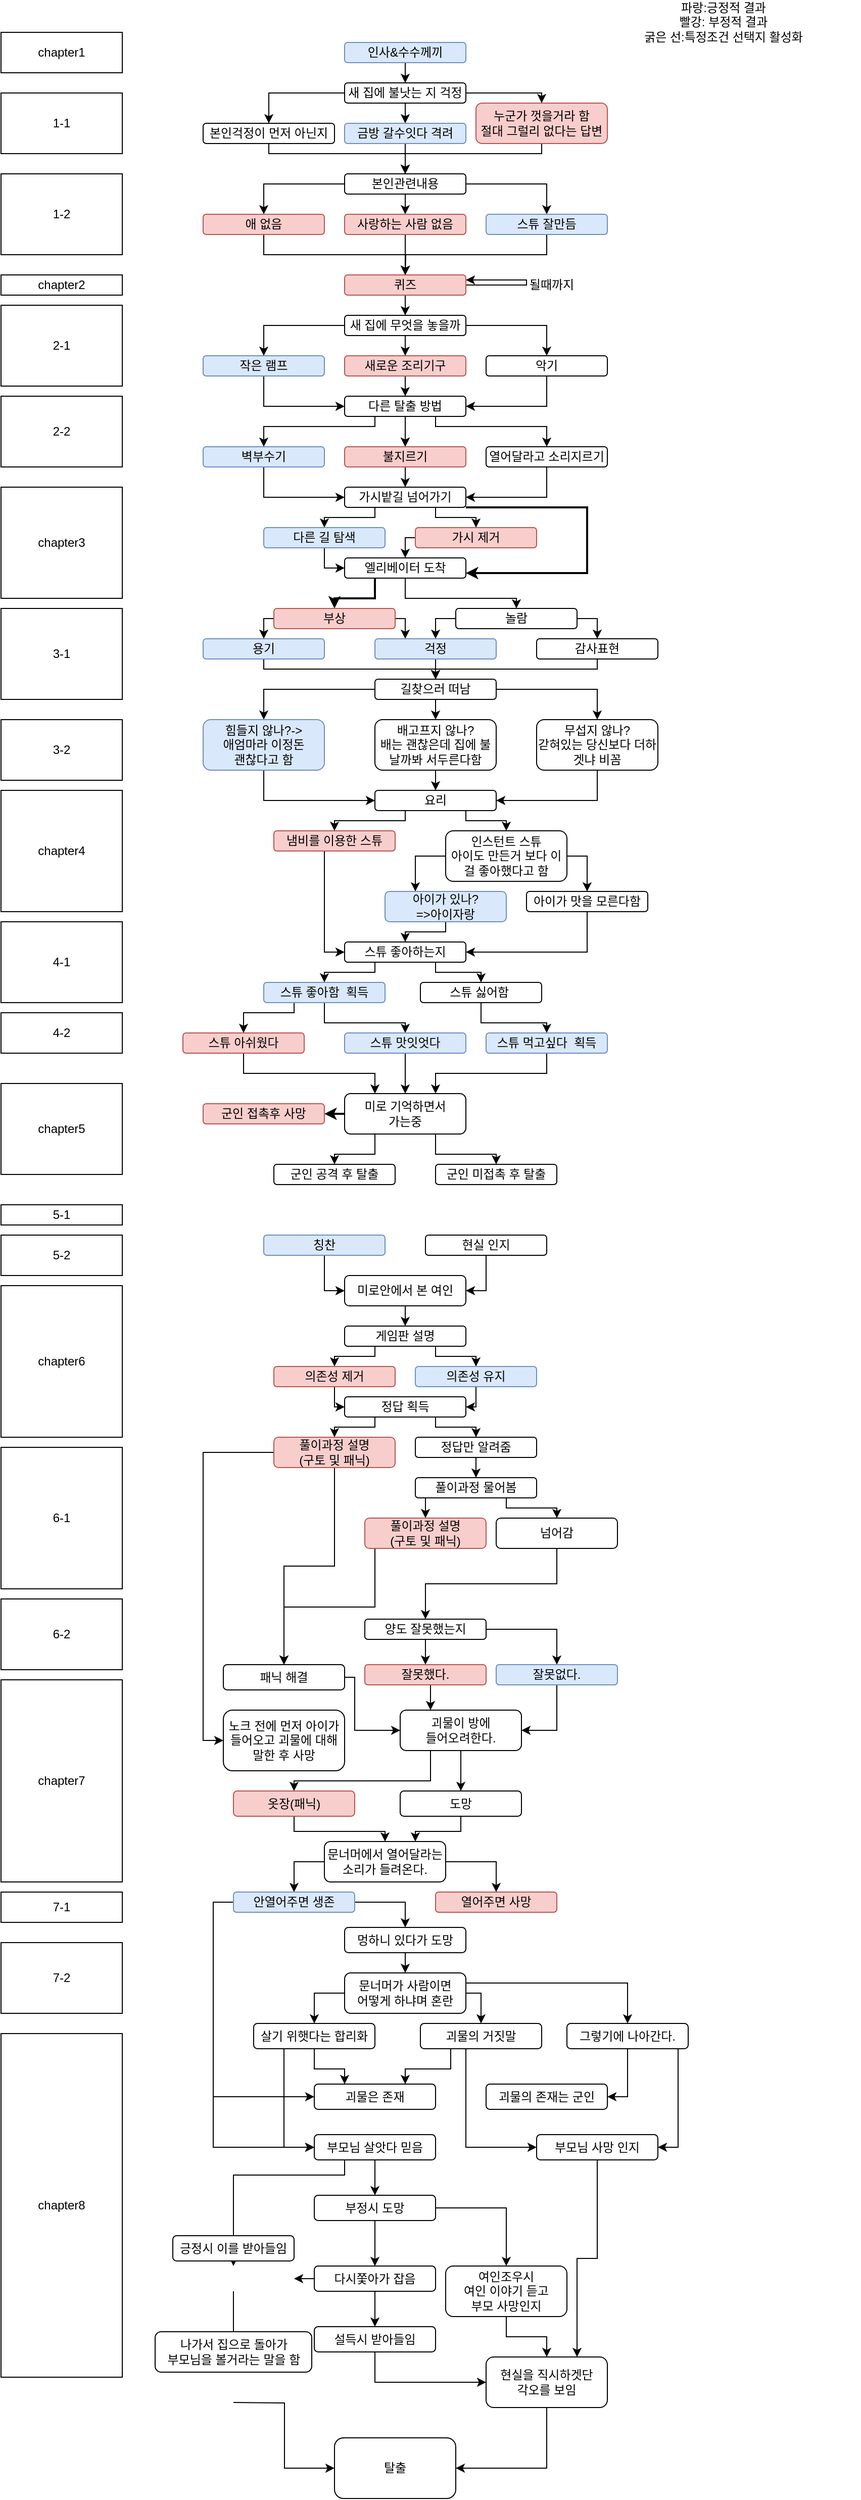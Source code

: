 <mxfile version="14.9.1" type="github">
  <diagram id="miuhh-R8xGuU6IyVp73m" name="Page-1">
    <mxGraphModel dx="1511" dy="776" grid="1" gridSize="10" guides="1" tooltips="1" connect="1" arrows="1" fold="1" page="1" pageScale="1" pageWidth="850" pageHeight="1100" math="0" shadow="0">
      <root>
        <mxCell id="0" />
        <mxCell id="1" parent="0" />
        <mxCell id="sbbaltn5TnSFldl5dsSz-1" value="chapter1" style="rounded=0;whiteSpace=wrap;html=1;" vertex="1" parent="1">
          <mxGeometry x="-150" y="90" width="120" height="40" as="geometry" />
        </mxCell>
        <mxCell id="sbbaltn5TnSFldl5dsSz-2" style="edgeStyle=orthogonalEdgeStyle;rounded=0;orthogonalLoop=1;jettySize=auto;html=1;exitX=0.5;exitY=1;exitDx=0;exitDy=0;entryX=0.5;entryY=0;entryDx=0;entryDy=0;" edge="1" parent="1" source="sbbaltn5TnSFldl5dsSz-3" target="sbbaltn5TnSFldl5dsSz-24">
          <mxGeometry relative="1" as="geometry" />
        </mxCell>
        <mxCell id="sbbaltn5TnSFldl5dsSz-3" value="인사&amp;amp;수수께끼" style="rounded=1;whiteSpace=wrap;html=1;fillColor=#dae8fc;strokeColor=#6c8ebf;" vertex="1" parent="1">
          <mxGeometry x="190" y="100" width="120" height="20" as="geometry" />
        </mxCell>
        <mxCell id="sbbaltn5TnSFldl5dsSz-4" style="edgeStyle=orthogonalEdgeStyle;rounded=0;orthogonalLoop=1;jettySize=auto;html=1;exitX=1;exitY=0.75;exitDx=0;exitDy=0;entryX=1;entryY=0.25;entryDx=0;entryDy=0;" edge="1" parent="1" source="sbbaltn5TnSFldl5dsSz-8" target="sbbaltn5TnSFldl5dsSz-8">
          <mxGeometry relative="1" as="geometry">
            <mxPoint x="370" y="340" as="targetPoint" />
            <Array as="points">
              <mxPoint x="310" y="340" />
              <mxPoint x="370" y="340" />
              <mxPoint x="370" y="335" />
            </Array>
          </mxGeometry>
        </mxCell>
        <mxCell id="sbbaltn5TnSFldl5dsSz-237" style="edgeStyle=orthogonalEdgeStyle;rounded=0;orthogonalLoop=1;jettySize=auto;html=1;exitX=0.5;exitY=1;exitDx=0;exitDy=0;entryX=0.5;entryY=0;entryDx=0;entryDy=0;strokeColor=#000000;strokeWidth=1;" edge="1" parent="1" source="sbbaltn5TnSFldl5dsSz-8" target="sbbaltn5TnSFldl5dsSz-236">
          <mxGeometry relative="1" as="geometry" />
        </mxCell>
        <mxCell id="sbbaltn5TnSFldl5dsSz-8" value="퀴즈" style="rounded=1;whiteSpace=wrap;html=1;fillColor=#f8cecc;strokeColor=#b85450;" vertex="1" parent="1">
          <mxGeometry x="190" y="330" width="120" height="20" as="geometry" />
        </mxCell>
        <mxCell id="sbbaltn5TnSFldl5dsSz-9" style="edgeStyle=orthogonalEdgeStyle;rounded=0;orthogonalLoop=1;jettySize=auto;html=1;exitX=0.5;exitY=1;exitDx=0;exitDy=0;entryX=0.5;entryY=0;entryDx=0;entryDy=0;" edge="1" parent="1" source="sbbaltn5TnSFldl5dsSz-10" target="sbbaltn5TnSFldl5dsSz-39">
          <mxGeometry relative="1" as="geometry" />
        </mxCell>
        <mxCell id="sbbaltn5TnSFldl5dsSz-10" value="새로운 조리기구" style="rounded=1;whiteSpace=wrap;html=1;fillColor=#f8cecc;strokeColor=#b85450;" vertex="1" parent="1">
          <mxGeometry x="190" y="410" width="120" height="20" as="geometry" />
        </mxCell>
        <mxCell id="sbbaltn5TnSFldl5dsSz-11" value="될때까지" style="text;html=1;strokeColor=none;fillColor=none;align=center;verticalAlign=middle;whiteSpace=wrap;rounded=0;" vertex="1" parent="1">
          <mxGeometry x="365" y="330" width="60" height="20" as="geometry" />
        </mxCell>
        <mxCell id="sbbaltn5TnSFldl5dsSz-12" style="edgeStyle=orthogonalEdgeStyle;rounded=0;orthogonalLoop=1;jettySize=auto;html=1;exitX=0.5;exitY=1;exitDx=0;exitDy=0;entryX=0.5;entryY=0;entryDx=0;entryDy=0;" edge="1" parent="1" source="sbbaltn5TnSFldl5dsSz-15" target="sbbaltn5TnSFldl5dsSz-17">
          <mxGeometry relative="1" as="geometry" />
        </mxCell>
        <mxCell id="sbbaltn5TnSFldl5dsSz-13" style="edgeStyle=orthogonalEdgeStyle;rounded=0;orthogonalLoop=1;jettySize=auto;html=1;exitX=0;exitY=0.5;exitDx=0;exitDy=0;entryX=0.5;entryY=0;entryDx=0;entryDy=0;" edge="1" parent="1" source="sbbaltn5TnSFldl5dsSz-15" target="sbbaltn5TnSFldl5dsSz-19">
          <mxGeometry relative="1" as="geometry" />
        </mxCell>
        <mxCell id="sbbaltn5TnSFldl5dsSz-14" style="edgeStyle=orthogonalEdgeStyle;rounded=0;orthogonalLoop=1;jettySize=auto;html=1;exitX=1;exitY=0.5;exitDx=0;exitDy=0;entryX=0.5;entryY=0;entryDx=0;entryDy=0;strokeWidth=1;" edge="1" parent="1" source="sbbaltn5TnSFldl5dsSz-15" target="sbbaltn5TnSFldl5dsSz-21">
          <mxGeometry relative="1" as="geometry" />
        </mxCell>
        <mxCell id="sbbaltn5TnSFldl5dsSz-15" value="본인관련내용" style="rounded=1;whiteSpace=wrap;html=1;" vertex="1" parent="1">
          <mxGeometry x="190" y="230" width="120" height="20" as="geometry" />
        </mxCell>
        <mxCell id="sbbaltn5TnSFldl5dsSz-16" style="edgeStyle=orthogonalEdgeStyle;rounded=0;orthogonalLoop=1;jettySize=auto;html=1;exitX=0.5;exitY=1;exitDx=0;exitDy=0;entryX=0.5;entryY=0;entryDx=0;entryDy=0;" edge="1" parent="1" source="sbbaltn5TnSFldl5dsSz-17" target="sbbaltn5TnSFldl5dsSz-8">
          <mxGeometry relative="1" as="geometry" />
        </mxCell>
        <mxCell id="sbbaltn5TnSFldl5dsSz-17" value="사랑하는 사람 없음" style="rounded=1;whiteSpace=wrap;html=1;fillColor=#f8cecc;strokeColor=#b85450;" vertex="1" parent="1">
          <mxGeometry x="190" y="270" width="120" height="20" as="geometry" />
        </mxCell>
        <mxCell id="sbbaltn5TnSFldl5dsSz-235" style="edgeStyle=orthogonalEdgeStyle;rounded=0;orthogonalLoop=1;jettySize=auto;html=1;exitX=0.5;exitY=1;exitDx=0;exitDy=0;strokeColor=#000000;strokeWidth=1;" edge="1" parent="1" source="sbbaltn5TnSFldl5dsSz-19">
          <mxGeometry relative="1" as="geometry">
            <mxPoint x="250" y="330" as="targetPoint" />
          </mxGeometry>
        </mxCell>
        <mxCell id="sbbaltn5TnSFldl5dsSz-19" value="애 없음" style="rounded=1;whiteSpace=wrap;html=1;fillColor=#f8cecc;strokeColor=#b85450;" vertex="1" parent="1">
          <mxGeometry x="50" y="270" width="120" height="20" as="geometry" />
        </mxCell>
        <mxCell id="sbbaltn5TnSFldl5dsSz-234" style="edgeStyle=orthogonalEdgeStyle;rounded=0;orthogonalLoop=1;jettySize=auto;html=1;exitX=0.5;exitY=1;exitDx=0;exitDy=0;entryX=0.5;entryY=0;entryDx=0;entryDy=0;strokeColor=#000000;strokeWidth=1;" edge="1" parent="1" source="sbbaltn5TnSFldl5dsSz-21" target="sbbaltn5TnSFldl5dsSz-8">
          <mxGeometry relative="1" as="geometry" />
        </mxCell>
        <mxCell id="sbbaltn5TnSFldl5dsSz-21" value="스튜 잘만듬" style="rounded=1;whiteSpace=wrap;html=1;fillColor=#dae8fc;strokeColor=#6c8ebf;" vertex="1" parent="1">
          <mxGeometry x="330" y="270" width="120" height="20" as="geometry" />
        </mxCell>
        <mxCell id="sbbaltn5TnSFldl5dsSz-227" style="edgeStyle=orthogonalEdgeStyle;rounded=0;orthogonalLoop=1;jettySize=auto;html=1;exitX=0;exitY=0.5;exitDx=0;exitDy=0;entryX=0.5;entryY=0;entryDx=0;entryDy=0;" edge="1" parent="1" source="sbbaltn5TnSFldl5dsSz-24" target="sbbaltn5TnSFldl5dsSz-26">
          <mxGeometry relative="1" as="geometry" />
        </mxCell>
        <mxCell id="sbbaltn5TnSFldl5dsSz-228" style="edgeStyle=orthogonalEdgeStyle;rounded=0;orthogonalLoop=1;jettySize=auto;html=1;exitX=0.5;exitY=1;exitDx=0;exitDy=0;entryX=0.5;entryY=0;entryDx=0;entryDy=0;" edge="1" parent="1" source="sbbaltn5TnSFldl5dsSz-24" target="sbbaltn5TnSFldl5dsSz-28">
          <mxGeometry relative="1" as="geometry" />
        </mxCell>
        <mxCell id="sbbaltn5TnSFldl5dsSz-230" style="edgeStyle=orthogonalEdgeStyle;rounded=0;orthogonalLoop=1;jettySize=auto;html=1;exitX=1;exitY=0.5;exitDx=0;exitDy=0;entryX=0.5;entryY=0;entryDx=0;entryDy=0;" edge="1" parent="1" source="sbbaltn5TnSFldl5dsSz-24" target="sbbaltn5TnSFldl5dsSz-229">
          <mxGeometry relative="1" as="geometry">
            <Array as="points">
              <mxPoint x="385" y="150" />
            </Array>
          </mxGeometry>
        </mxCell>
        <mxCell id="sbbaltn5TnSFldl5dsSz-24" value="새 집에 불낫는 지 걱정" style="rounded=1;whiteSpace=wrap;html=1;" vertex="1" parent="1">
          <mxGeometry x="190" y="140" width="120" height="20" as="geometry" />
        </mxCell>
        <mxCell id="sbbaltn5TnSFldl5dsSz-231" style="edgeStyle=orthogonalEdgeStyle;rounded=0;orthogonalLoop=1;jettySize=auto;html=1;exitX=0.5;exitY=1;exitDx=0;exitDy=0;entryX=0.5;entryY=0;entryDx=0;entryDy=0;" edge="1" parent="1" source="sbbaltn5TnSFldl5dsSz-26" target="sbbaltn5TnSFldl5dsSz-15">
          <mxGeometry relative="1" as="geometry">
            <Array as="points">
              <mxPoint x="115" y="210" />
              <mxPoint x="250" y="210" />
            </Array>
          </mxGeometry>
        </mxCell>
        <mxCell id="sbbaltn5TnSFldl5dsSz-26" value="본인걱정이 먼저 아닌지" style="rounded=1;whiteSpace=wrap;html=1;" vertex="1" parent="1">
          <mxGeometry x="50" y="180" width="130" height="20" as="geometry" />
        </mxCell>
        <mxCell id="sbbaltn5TnSFldl5dsSz-233" style="edgeStyle=orthogonalEdgeStyle;rounded=0;orthogonalLoop=1;jettySize=auto;html=1;exitX=0.5;exitY=1;exitDx=0;exitDy=0;" edge="1" parent="1" source="sbbaltn5TnSFldl5dsSz-28">
          <mxGeometry relative="1" as="geometry">
            <mxPoint x="250" y="230" as="targetPoint" />
          </mxGeometry>
        </mxCell>
        <mxCell id="sbbaltn5TnSFldl5dsSz-28" value="금방 갈수잇다 격려" style="rounded=1;whiteSpace=wrap;html=1;fillColor=#dae8fc;strokeColor=#6c8ebf;" vertex="1" parent="1">
          <mxGeometry x="190" y="180" width="120" height="20" as="geometry" />
        </mxCell>
        <mxCell id="sbbaltn5TnSFldl5dsSz-29" value="1-1" style="rounded=0;whiteSpace=wrap;html=1;" vertex="1" parent="1">
          <mxGeometry x="-150" y="150" width="120" height="60" as="geometry" />
        </mxCell>
        <mxCell id="sbbaltn5TnSFldl5dsSz-30" value="1-2" style="rounded=0;whiteSpace=wrap;html=1;" vertex="1" parent="1">
          <mxGeometry x="-150" y="230" width="120" height="80" as="geometry" />
        </mxCell>
        <mxCell id="sbbaltn5TnSFldl5dsSz-31" style="edgeStyle=orthogonalEdgeStyle;rounded=0;orthogonalLoop=1;jettySize=auto;html=1;exitX=0.5;exitY=1;exitDx=0;exitDy=0;entryX=1;entryY=0.5;entryDx=0;entryDy=0;" edge="1" parent="1" source="sbbaltn5TnSFldl5dsSz-32" target="sbbaltn5TnSFldl5dsSz-39">
          <mxGeometry relative="1" as="geometry" />
        </mxCell>
        <mxCell id="sbbaltn5TnSFldl5dsSz-32" value="악기" style="rounded=1;whiteSpace=wrap;html=1;" vertex="1" parent="1">
          <mxGeometry x="330" y="410" width="120" height="20" as="geometry" />
        </mxCell>
        <mxCell id="sbbaltn5TnSFldl5dsSz-33" style="edgeStyle=orthogonalEdgeStyle;rounded=0;orthogonalLoop=1;jettySize=auto;html=1;exitX=0.5;exitY=1;exitDx=0;exitDy=0;entryX=0;entryY=0.5;entryDx=0;entryDy=0;" edge="1" parent="1" source="sbbaltn5TnSFldl5dsSz-34" target="sbbaltn5TnSFldl5dsSz-39">
          <mxGeometry relative="1" as="geometry" />
        </mxCell>
        <mxCell id="sbbaltn5TnSFldl5dsSz-34" value="작은 램프" style="rounded=1;whiteSpace=wrap;html=1;fillColor=#dae8fc;strokeColor=#6c8ebf;" vertex="1" parent="1">
          <mxGeometry x="50" y="410" width="120" height="20" as="geometry" />
        </mxCell>
        <mxCell id="sbbaltn5TnSFldl5dsSz-35" style="edgeStyle=orthogonalEdgeStyle;rounded=0;orthogonalLoop=1;jettySize=auto;html=1;exitX=0.25;exitY=1;exitDx=0;exitDy=0;entryX=0.5;entryY=0;entryDx=0;entryDy=0;" edge="1" parent="1" source="sbbaltn5TnSFldl5dsSz-39" target="sbbaltn5TnSFldl5dsSz-43">
          <mxGeometry relative="1" as="geometry">
            <Array as="points">
              <mxPoint x="220" y="480" />
              <mxPoint x="110" y="480" />
            </Array>
          </mxGeometry>
        </mxCell>
        <mxCell id="sbbaltn5TnSFldl5dsSz-36" style="edgeStyle=orthogonalEdgeStyle;rounded=0;orthogonalLoop=1;jettySize=auto;html=1;exitX=0.5;exitY=1;exitDx=0;exitDy=0;entryX=0.5;entryY=0;entryDx=0;entryDy=0;" edge="1" parent="1" source="sbbaltn5TnSFldl5dsSz-39" target="sbbaltn5TnSFldl5dsSz-41">
          <mxGeometry relative="1" as="geometry" />
        </mxCell>
        <mxCell id="sbbaltn5TnSFldl5dsSz-37" value="" style="edgeStyle=orthogonalEdgeStyle;rounded=1;orthogonalLoop=1;jettySize=auto;html=1;dashed=1;strokeWidth=1;" edge="1" parent="1" source="sbbaltn5TnSFldl5dsSz-39" target="sbbaltn5TnSFldl5dsSz-41">
          <mxGeometry relative="1" as="geometry" />
        </mxCell>
        <mxCell id="sbbaltn5TnSFldl5dsSz-38" style="edgeStyle=orthogonalEdgeStyle;rounded=0;orthogonalLoop=1;jettySize=auto;html=1;exitX=0.75;exitY=1;exitDx=0;exitDy=0;entryX=0.5;entryY=0;entryDx=0;entryDy=0;strokeWidth=1;" edge="1" parent="1" source="sbbaltn5TnSFldl5dsSz-39" target="sbbaltn5TnSFldl5dsSz-45">
          <mxGeometry relative="1" as="geometry">
            <Array as="points">
              <mxPoint x="280" y="480" />
              <mxPoint x="390" y="480" />
            </Array>
          </mxGeometry>
        </mxCell>
        <mxCell id="sbbaltn5TnSFldl5dsSz-39" value="다른 탈출 방법" style="rounded=1;whiteSpace=wrap;html=1;" vertex="1" parent="1">
          <mxGeometry x="190" y="450" width="120" height="20" as="geometry" />
        </mxCell>
        <mxCell id="sbbaltn5TnSFldl5dsSz-40" style="edgeStyle=orthogonalEdgeStyle;rounded=0;orthogonalLoop=1;jettySize=auto;html=1;exitX=0.5;exitY=1;exitDx=0;exitDy=0;entryX=0.5;entryY=0;entryDx=0;entryDy=0;strokeWidth=1;" edge="1" parent="1" source="sbbaltn5TnSFldl5dsSz-41" target="sbbaltn5TnSFldl5dsSz-51">
          <mxGeometry relative="1" as="geometry" />
        </mxCell>
        <mxCell id="sbbaltn5TnSFldl5dsSz-41" value="불지르기" style="rounded=1;whiteSpace=wrap;html=1;fillColor=#f8cecc;strokeColor=#b85450;" vertex="1" parent="1">
          <mxGeometry x="190" y="500" width="120" height="20" as="geometry" />
        </mxCell>
        <mxCell id="sbbaltn5TnSFldl5dsSz-42" style="edgeStyle=orthogonalEdgeStyle;rounded=0;orthogonalLoop=1;jettySize=auto;html=1;exitX=0.5;exitY=1;exitDx=0;exitDy=0;entryX=0;entryY=0.5;entryDx=0;entryDy=0;strokeWidth=1;" edge="1" parent="1" source="sbbaltn5TnSFldl5dsSz-43" target="sbbaltn5TnSFldl5dsSz-51">
          <mxGeometry relative="1" as="geometry" />
        </mxCell>
        <mxCell id="sbbaltn5TnSFldl5dsSz-43" value="벽부수기" style="rounded=1;whiteSpace=wrap;html=1;fillColor=#dae8fc;strokeColor=#6c8ebf;" vertex="1" parent="1">
          <mxGeometry x="50" y="500" width="120" height="20" as="geometry" />
        </mxCell>
        <mxCell id="sbbaltn5TnSFldl5dsSz-44" style="edgeStyle=orthogonalEdgeStyle;rounded=0;orthogonalLoop=1;jettySize=auto;html=1;exitX=0.5;exitY=1;exitDx=0;exitDy=0;entryX=1;entryY=0.5;entryDx=0;entryDy=0;strokeWidth=1;" edge="1" parent="1" source="sbbaltn5TnSFldl5dsSz-45" target="sbbaltn5TnSFldl5dsSz-51">
          <mxGeometry relative="1" as="geometry" />
        </mxCell>
        <mxCell id="sbbaltn5TnSFldl5dsSz-45" value="열어달라고 소리지르기" style="rounded=1;whiteSpace=wrap;html=1;" vertex="1" parent="1">
          <mxGeometry x="330" y="500" width="120" height="20" as="geometry" />
        </mxCell>
        <mxCell id="sbbaltn5TnSFldl5dsSz-46" value="파랑:긍정적 결과&lt;br&gt;빨강: 부정적 결과&lt;br&gt;굵은 선:특정조건 선택지 활성화" style="text;html=1;strokeColor=none;fillColor=none;align=center;verticalAlign=middle;whiteSpace=wrap;rounded=0;" vertex="1" parent="1">
          <mxGeometry x="430" y="70" width="270" height="20" as="geometry" />
        </mxCell>
        <mxCell id="sbbaltn5TnSFldl5dsSz-47" value="2-1" style="rounded=0;whiteSpace=wrap;html=1;" vertex="1" parent="1">
          <mxGeometry x="-150" y="360" width="120" height="80" as="geometry" />
        </mxCell>
        <mxCell id="sbbaltn5TnSFldl5dsSz-48" value="2-2" style="rounded=0;whiteSpace=wrap;html=1;" vertex="1" parent="1">
          <mxGeometry x="-150" y="450" width="120" height="70" as="geometry" />
        </mxCell>
        <mxCell id="sbbaltn5TnSFldl5dsSz-49" style="edgeStyle=orthogonalEdgeStyle;rounded=0;orthogonalLoop=1;jettySize=auto;html=1;exitX=0.25;exitY=1;exitDx=0;exitDy=0;entryX=0.5;entryY=0;entryDx=0;entryDy=0;strokeWidth=1;" edge="1" parent="1" source="sbbaltn5TnSFldl5dsSz-51" target="sbbaltn5TnSFldl5dsSz-53">
          <mxGeometry relative="1" as="geometry">
            <Array as="points">
              <mxPoint x="220" y="570" />
              <mxPoint x="170" y="570" />
            </Array>
          </mxGeometry>
        </mxCell>
        <mxCell id="sbbaltn5TnSFldl5dsSz-50" style="edgeStyle=orthogonalEdgeStyle;rounded=0;orthogonalLoop=1;jettySize=auto;html=1;exitX=0.75;exitY=1;exitDx=0;exitDy=0;entryX=0.5;entryY=0;entryDx=0;entryDy=0;strokeWidth=1;" edge="1" parent="1" source="sbbaltn5TnSFldl5dsSz-51" target="sbbaltn5TnSFldl5dsSz-55">
          <mxGeometry relative="1" as="geometry">
            <Array as="points">
              <mxPoint x="280" y="570" />
              <mxPoint x="320" y="570" />
            </Array>
          </mxGeometry>
        </mxCell>
        <mxCell id="sbbaltn5TnSFldl5dsSz-242" style="edgeStyle=orthogonalEdgeStyle;rounded=0;orthogonalLoop=1;jettySize=auto;html=1;exitX=1;exitY=1;exitDx=0;exitDy=0;entryX=1;entryY=0.75;entryDx=0;entryDy=0;strokeColor=#000000;strokeWidth=2;" edge="1" parent="1" source="sbbaltn5TnSFldl5dsSz-51" target="sbbaltn5TnSFldl5dsSz-58">
          <mxGeometry relative="1" as="geometry">
            <Array as="points">
              <mxPoint x="430" y="560" />
              <mxPoint x="430" y="625" />
            </Array>
          </mxGeometry>
        </mxCell>
        <mxCell id="sbbaltn5TnSFldl5dsSz-51" value="가시밭길 넘어가기" style="rounded=1;whiteSpace=wrap;html=1;" vertex="1" parent="1">
          <mxGeometry x="190" y="540" width="120" height="20" as="geometry" />
        </mxCell>
        <mxCell id="sbbaltn5TnSFldl5dsSz-52" style="edgeStyle=orthogonalEdgeStyle;rounded=0;orthogonalLoop=1;jettySize=auto;html=1;exitX=0.5;exitY=1;exitDx=0;exitDy=0;entryX=0;entryY=0.5;entryDx=0;entryDy=0;strokeWidth=1;" edge="1" parent="1" source="sbbaltn5TnSFldl5dsSz-53" target="sbbaltn5TnSFldl5dsSz-58">
          <mxGeometry relative="1" as="geometry">
            <Array as="points">
              <mxPoint x="170" y="620" />
            </Array>
          </mxGeometry>
        </mxCell>
        <mxCell id="sbbaltn5TnSFldl5dsSz-53" value="다른 길 탐색" style="rounded=1;whiteSpace=wrap;html=1;fillColor=#dae8fc;strokeColor=#6c8ebf;" vertex="1" parent="1">
          <mxGeometry x="110" y="580" width="120" height="20" as="geometry" />
        </mxCell>
        <mxCell id="sbbaltn5TnSFldl5dsSz-243" style="edgeStyle=orthogonalEdgeStyle;rounded=0;orthogonalLoop=1;jettySize=auto;html=1;exitX=0;exitY=0.5;exitDx=0;exitDy=0;entryX=0.5;entryY=0;entryDx=0;entryDy=0;strokeColor=#000000;strokeWidth=1;" edge="1" parent="1" source="sbbaltn5TnSFldl5dsSz-55" target="sbbaltn5TnSFldl5dsSz-58">
          <mxGeometry relative="1" as="geometry" />
        </mxCell>
        <mxCell id="sbbaltn5TnSFldl5dsSz-55" value="가시 제거" style="rounded=1;whiteSpace=wrap;html=1;fillColor=#f8cecc;strokeColor=#b85450;" vertex="1" parent="1">
          <mxGeometry x="260" y="580" width="120" height="20" as="geometry" />
        </mxCell>
        <mxCell id="sbbaltn5TnSFldl5dsSz-56" style="edgeStyle=orthogonalEdgeStyle;rounded=0;orthogonalLoop=1;jettySize=auto;html=1;exitX=0.25;exitY=1;exitDx=0;exitDy=0;entryX=0.5;entryY=0;entryDx=0;entryDy=0;strokeWidth=2;" edge="1" parent="1" source="sbbaltn5TnSFldl5dsSz-58" target="sbbaltn5TnSFldl5dsSz-62">
          <mxGeometry relative="1" as="geometry">
            <Array as="points">
              <mxPoint x="220" y="650" />
              <mxPoint x="180" y="650" />
            </Array>
          </mxGeometry>
        </mxCell>
        <mxCell id="sbbaltn5TnSFldl5dsSz-57" style="edgeStyle=orthogonalEdgeStyle;rounded=0;orthogonalLoop=1;jettySize=auto;html=1;exitX=0.5;exitY=1;exitDx=0;exitDy=0;entryX=0.5;entryY=0;entryDx=0;entryDy=0;strokeWidth=1;" edge="1" parent="1" source="sbbaltn5TnSFldl5dsSz-58" target="sbbaltn5TnSFldl5dsSz-64">
          <mxGeometry relative="1" as="geometry">
            <Array as="points">
              <mxPoint x="250" y="650" />
              <mxPoint x="360" y="650" />
            </Array>
          </mxGeometry>
        </mxCell>
        <mxCell id="sbbaltn5TnSFldl5dsSz-58" value="엘리베이터 도착" style="rounded=1;whiteSpace=wrap;html=1;" vertex="1" parent="1">
          <mxGeometry x="190" y="610" width="120" height="20" as="geometry" />
        </mxCell>
        <mxCell id="sbbaltn5TnSFldl5dsSz-244" style="edgeStyle=orthogonalEdgeStyle;rounded=0;orthogonalLoop=1;jettySize=auto;html=1;exitX=0;exitY=0.5;exitDx=0;exitDy=0;entryX=0.5;entryY=0;entryDx=0;entryDy=0;strokeColor=#000000;strokeWidth=1;" edge="1" parent="1" source="sbbaltn5TnSFldl5dsSz-62" target="sbbaltn5TnSFldl5dsSz-68">
          <mxGeometry relative="1" as="geometry" />
        </mxCell>
        <mxCell id="sbbaltn5TnSFldl5dsSz-247" style="edgeStyle=orthogonalEdgeStyle;rounded=0;orthogonalLoop=1;jettySize=auto;html=1;exitX=1;exitY=0.5;exitDx=0;exitDy=0;entryX=0.25;entryY=0;entryDx=0;entryDy=0;strokeColor=#000000;strokeWidth=1;" edge="1" parent="1" source="sbbaltn5TnSFldl5dsSz-62" target="sbbaltn5TnSFldl5dsSz-66">
          <mxGeometry relative="1" as="geometry" />
        </mxCell>
        <mxCell id="sbbaltn5TnSFldl5dsSz-62" value="부상" style="rounded=1;whiteSpace=wrap;html=1;fillColor=#f8cecc;strokeColor=#b85450;" vertex="1" parent="1">
          <mxGeometry x="120" y="660" width="120" height="20" as="geometry" />
        </mxCell>
        <mxCell id="sbbaltn5TnSFldl5dsSz-248" style="edgeStyle=orthogonalEdgeStyle;rounded=0;orthogonalLoop=1;jettySize=auto;html=1;exitX=0;exitY=0.5;exitDx=0;exitDy=0;entryX=0.5;entryY=0;entryDx=0;entryDy=0;strokeColor=#000000;strokeWidth=1;" edge="1" parent="1" source="sbbaltn5TnSFldl5dsSz-64" target="sbbaltn5TnSFldl5dsSz-66">
          <mxGeometry relative="1" as="geometry" />
        </mxCell>
        <mxCell id="sbbaltn5TnSFldl5dsSz-250" style="edgeStyle=orthogonalEdgeStyle;rounded=0;orthogonalLoop=1;jettySize=auto;html=1;exitX=1;exitY=0.5;exitDx=0;exitDy=0;strokeColor=#000000;strokeWidth=1;" edge="1" parent="1" source="sbbaltn5TnSFldl5dsSz-64" target="sbbaltn5TnSFldl5dsSz-249">
          <mxGeometry relative="1" as="geometry" />
        </mxCell>
        <mxCell id="sbbaltn5TnSFldl5dsSz-64" value="놀람" style="rounded=1;whiteSpace=wrap;html=1;" vertex="1" parent="1">
          <mxGeometry x="300" y="660" width="120" height="20" as="geometry" />
        </mxCell>
        <mxCell id="sbbaltn5TnSFldl5dsSz-254" style="edgeStyle=orthogonalEdgeStyle;rounded=0;orthogonalLoop=1;jettySize=auto;html=1;exitX=0.5;exitY=1;exitDx=0;exitDy=0;strokeColor=#000000;strokeWidth=1;" edge="1" parent="1" source="sbbaltn5TnSFldl5dsSz-66">
          <mxGeometry relative="1" as="geometry">
            <mxPoint x="280" y="730" as="targetPoint" />
          </mxGeometry>
        </mxCell>
        <mxCell id="sbbaltn5TnSFldl5dsSz-66" value="걱정" style="rounded=1;whiteSpace=wrap;html=1;fillColor=#dae8fc;strokeColor=#6c8ebf;" vertex="1" parent="1">
          <mxGeometry x="220" y="690" width="120" height="20" as="geometry" />
        </mxCell>
        <mxCell id="sbbaltn5TnSFldl5dsSz-252" style="edgeStyle=orthogonalEdgeStyle;rounded=0;orthogonalLoop=1;jettySize=auto;html=1;exitX=0.5;exitY=1;exitDx=0;exitDy=0;entryX=0.5;entryY=0;entryDx=0;entryDy=0;strokeColor=#000000;strokeWidth=1;" edge="1" parent="1" source="sbbaltn5TnSFldl5dsSz-68" target="sbbaltn5TnSFldl5dsSz-251">
          <mxGeometry relative="1" as="geometry">
            <Array as="points">
              <mxPoint x="110" y="720" />
              <mxPoint x="280" y="720" />
            </Array>
          </mxGeometry>
        </mxCell>
        <mxCell id="sbbaltn5TnSFldl5dsSz-68" value="용기" style="rounded=1;whiteSpace=wrap;html=1;fillColor=#dae8fc;strokeColor=#6c8ebf;" vertex="1" parent="1">
          <mxGeometry x="50" y="690" width="120" height="20" as="geometry" />
        </mxCell>
        <mxCell id="sbbaltn5TnSFldl5dsSz-89" value="3-1" style="rounded=0;whiteSpace=wrap;html=1;" vertex="1" parent="1">
          <mxGeometry x="-150" y="660" width="120" height="90" as="geometry" />
        </mxCell>
        <mxCell id="sbbaltn5TnSFldl5dsSz-296" style="edgeStyle=orthogonalEdgeStyle;rounded=0;orthogonalLoop=1;jettySize=auto;html=1;exitX=0;exitY=0.5;exitDx=0;exitDy=0;entryX=1;entryY=0.5;entryDx=0;entryDy=0;strokeColor=#000000;strokeWidth=2;" edge="1" parent="1" source="sbbaltn5TnSFldl5dsSz-113" target="sbbaltn5TnSFldl5dsSz-295">
          <mxGeometry relative="1" as="geometry" />
        </mxCell>
        <mxCell id="sbbaltn5TnSFldl5dsSz-299" style="edgeStyle=orthogonalEdgeStyle;rounded=0;orthogonalLoop=1;jettySize=auto;html=1;exitX=0.75;exitY=1;exitDx=0;exitDy=0;entryX=0.5;entryY=0;entryDx=0;entryDy=0;strokeColor=#000000;strokeWidth=1;" edge="1" parent="1" source="sbbaltn5TnSFldl5dsSz-113" target="sbbaltn5TnSFldl5dsSz-297">
          <mxGeometry relative="1" as="geometry">
            <Array as="points">
              <mxPoint x="280" y="1200" />
              <mxPoint x="340" y="1200" />
            </Array>
          </mxGeometry>
        </mxCell>
        <mxCell id="sbbaltn5TnSFldl5dsSz-300" style="edgeStyle=orthogonalEdgeStyle;rounded=0;orthogonalLoop=1;jettySize=auto;html=1;exitX=0.25;exitY=1;exitDx=0;exitDy=0;entryX=0.5;entryY=0;entryDx=0;entryDy=0;strokeColor=#000000;strokeWidth=1;" edge="1" parent="1" source="sbbaltn5TnSFldl5dsSz-113" target="sbbaltn5TnSFldl5dsSz-125">
          <mxGeometry relative="1" as="geometry" />
        </mxCell>
        <mxCell id="sbbaltn5TnSFldl5dsSz-113" value="미로 기억하면서 &lt;br&gt;가는중" style="rounded=1;whiteSpace=wrap;html=1;" vertex="1" parent="1">
          <mxGeometry x="190" y="1140" width="120" height="40" as="geometry" />
        </mxCell>
        <mxCell id="sbbaltn5TnSFldl5dsSz-119" value="chapter5" style="rounded=0;whiteSpace=wrap;html=1;" vertex="1" parent="1">
          <mxGeometry x="-150" y="1130" width="120" height="90" as="geometry" />
        </mxCell>
        <mxCell id="sbbaltn5TnSFldl5dsSz-120" value="chapter2" style="rounded=0;whiteSpace=wrap;html=1;" vertex="1" parent="1">
          <mxGeometry x="-150" y="330" width="120" height="20" as="geometry" />
        </mxCell>
        <mxCell id="sbbaltn5TnSFldl5dsSz-121" value="chapter3" style="rounded=0;whiteSpace=wrap;html=1;" vertex="1" parent="1">
          <mxGeometry x="-150" y="540" width="120" height="110" as="geometry" />
        </mxCell>
        <mxCell id="sbbaltn5TnSFldl5dsSz-122" value="chapter4" style="rounded=0;whiteSpace=wrap;html=1;" vertex="1" parent="1">
          <mxGeometry x="-150" y="840" width="120" height="120" as="geometry" />
        </mxCell>
        <mxCell id="sbbaltn5TnSFldl5dsSz-125" value="군인 공격 후 탈출" style="rounded=1;whiteSpace=wrap;html=1;" vertex="1" parent="1">
          <mxGeometry x="120" y="1210" width="120" height="20" as="geometry" />
        </mxCell>
        <mxCell id="sbbaltn5TnSFldl5dsSz-126" style="edgeStyle=orthogonalEdgeStyle;rounded=0;orthogonalLoop=1;jettySize=auto;html=1;exitX=0.5;exitY=1;exitDx=0;exitDy=0;entryX=0;entryY=0.5;entryDx=0;entryDy=0;strokeWidth=1;" edge="1" parent="1" source="sbbaltn5TnSFldl5dsSz-127" target="sbbaltn5TnSFldl5dsSz-133">
          <mxGeometry relative="1" as="geometry" />
        </mxCell>
        <mxCell id="sbbaltn5TnSFldl5dsSz-127" value="칭찬" style="rounded=1;whiteSpace=wrap;html=1;fillColor=#dae8fc;strokeColor=#6c8ebf;" vertex="1" parent="1">
          <mxGeometry x="110" y="1280" width="120" height="20" as="geometry" />
        </mxCell>
        <mxCell id="sbbaltn5TnSFldl5dsSz-128" style="edgeStyle=orthogonalEdgeStyle;rounded=0;orthogonalLoop=1;jettySize=auto;html=1;exitX=0.5;exitY=1;exitDx=0;exitDy=0;entryX=1;entryY=0.5;entryDx=0;entryDy=0;strokeWidth=1;" edge="1" parent="1" source="sbbaltn5TnSFldl5dsSz-129" target="sbbaltn5TnSFldl5dsSz-133">
          <mxGeometry relative="1" as="geometry" />
        </mxCell>
        <mxCell id="sbbaltn5TnSFldl5dsSz-129" value="현실 인지" style="rounded=1;whiteSpace=wrap;html=1;" vertex="1" parent="1">
          <mxGeometry x="270" y="1280" width="120" height="20" as="geometry" />
        </mxCell>
        <mxCell id="sbbaltn5TnSFldl5dsSz-130" value="5-1" style="rounded=0;whiteSpace=wrap;html=1;" vertex="1" parent="1">
          <mxGeometry x="-150" y="1250" width="120" height="20" as="geometry" />
        </mxCell>
        <mxCell id="sbbaltn5TnSFldl5dsSz-131" value="5-2" style="rounded=0;whiteSpace=wrap;html=1;" vertex="1" parent="1">
          <mxGeometry x="-150" y="1280" width="120" height="40" as="geometry" />
        </mxCell>
        <mxCell id="sbbaltn5TnSFldl5dsSz-132" style="edgeStyle=orthogonalEdgeStyle;rounded=0;orthogonalLoop=1;jettySize=auto;html=1;exitX=0.5;exitY=1;exitDx=0;exitDy=0;entryX=0.5;entryY=0;entryDx=0;entryDy=0;strokeWidth=1;" edge="1" parent="1" source="sbbaltn5TnSFldl5dsSz-133" target="sbbaltn5TnSFldl5dsSz-136">
          <mxGeometry relative="1" as="geometry" />
        </mxCell>
        <mxCell id="sbbaltn5TnSFldl5dsSz-133" value="미로안에서 본 여인" style="rounded=1;whiteSpace=wrap;html=1;" vertex="1" parent="1">
          <mxGeometry x="190" y="1320" width="120" height="30" as="geometry" />
        </mxCell>
        <mxCell id="sbbaltn5TnSFldl5dsSz-134" style="edgeStyle=orthogonalEdgeStyle;rounded=0;orthogonalLoop=1;jettySize=auto;html=1;exitX=0.25;exitY=1;exitDx=0;exitDy=0;entryX=0.5;entryY=0;entryDx=0;entryDy=0;strokeWidth=1;" edge="1" parent="1" source="sbbaltn5TnSFldl5dsSz-136" target="sbbaltn5TnSFldl5dsSz-138">
          <mxGeometry relative="1" as="geometry">
            <Array as="points">
              <mxPoint x="220" y="1400" />
              <mxPoint x="180" y="1400" />
            </Array>
          </mxGeometry>
        </mxCell>
        <mxCell id="sbbaltn5TnSFldl5dsSz-135" style="edgeStyle=orthogonalEdgeStyle;rounded=0;orthogonalLoop=1;jettySize=auto;html=1;exitX=0.75;exitY=1;exitDx=0;exitDy=0;entryX=0.5;entryY=0;entryDx=0;entryDy=0;strokeWidth=1;" edge="1" parent="1" source="sbbaltn5TnSFldl5dsSz-136" target="sbbaltn5TnSFldl5dsSz-140">
          <mxGeometry relative="1" as="geometry">
            <Array as="points">
              <mxPoint x="280" y="1400" />
              <mxPoint x="320" y="1400" />
            </Array>
          </mxGeometry>
        </mxCell>
        <mxCell id="sbbaltn5TnSFldl5dsSz-136" value="게임판 설명" style="rounded=1;whiteSpace=wrap;html=1;" vertex="1" parent="1">
          <mxGeometry x="190" y="1370" width="120" height="20" as="geometry" />
        </mxCell>
        <mxCell id="sbbaltn5TnSFldl5dsSz-137" style="edgeStyle=orthogonalEdgeStyle;rounded=0;orthogonalLoop=1;jettySize=auto;html=1;exitX=0.5;exitY=1;exitDx=0;exitDy=0;entryX=0;entryY=0.5;entryDx=0;entryDy=0;strokeWidth=1;" edge="1" parent="1" source="sbbaltn5TnSFldl5dsSz-138" target="sbbaltn5TnSFldl5dsSz-143">
          <mxGeometry relative="1" as="geometry">
            <Array as="points">
              <mxPoint x="180" y="1450" />
            </Array>
          </mxGeometry>
        </mxCell>
        <mxCell id="sbbaltn5TnSFldl5dsSz-138" value="의존성 제거" style="rounded=1;whiteSpace=wrap;html=1;fillColor=#f8cecc;strokeColor=#b85450;" vertex="1" parent="1">
          <mxGeometry x="120" y="1410" width="120" height="20" as="geometry" />
        </mxCell>
        <mxCell id="sbbaltn5TnSFldl5dsSz-139" style="edgeStyle=orthogonalEdgeStyle;rounded=0;orthogonalLoop=1;jettySize=auto;html=1;exitX=0.5;exitY=1;exitDx=0;exitDy=0;entryX=1;entryY=0.5;entryDx=0;entryDy=0;strokeWidth=1;" edge="1" parent="1" source="sbbaltn5TnSFldl5dsSz-140" target="sbbaltn5TnSFldl5dsSz-143">
          <mxGeometry relative="1" as="geometry">
            <Array as="points">
              <mxPoint x="320" y="1450" />
            </Array>
          </mxGeometry>
        </mxCell>
        <mxCell id="sbbaltn5TnSFldl5dsSz-140" value="의존성 유지" style="rounded=1;whiteSpace=wrap;html=1;fillColor=#dae8fc;strokeColor=#6c8ebf;" vertex="1" parent="1">
          <mxGeometry x="260" y="1410" width="120" height="20" as="geometry" />
        </mxCell>
        <mxCell id="sbbaltn5TnSFldl5dsSz-141" style="edgeStyle=orthogonalEdgeStyle;rounded=0;orthogonalLoop=1;jettySize=auto;html=1;exitX=0.25;exitY=1;exitDx=0;exitDy=0;entryX=0.5;entryY=0;entryDx=0;entryDy=0;strokeWidth=1;" edge="1" parent="1" source="sbbaltn5TnSFldl5dsSz-143" target="sbbaltn5TnSFldl5dsSz-146">
          <mxGeometry relative="1" as="geometry">
            <Array as="points">
              <mxPoint x="220" y="1470" />
              <mxPoint x="180" y="1470" />
            </Array>
          </mxGeometry>
        </mxCell>
        <mxCell id="sbbaltn5TnSFldl5dsSz-142" style="edgeStyle=orthogonalEdgeStyle;rounded=0;orthogonalLoop=1;jettySize=auto;html=1;exitX=0.75;exitY=1;exitDx=0;exitDy=0;entryX=0.5;entryY=0;entryDx=0;entryDy=0;strokeWidth=1;" edge="1" parent="1" source="sbbaltn5TnSFldl5dsSz-143" target="sbbaltn5TnSFldl5dsSz-148">
          <mxGeometry relative="1" as="geometry">
            <Array as="points">
              <mxPoint x="280" y="1470" />
              <mxPoint x="320" y="1470" />
            </Array>
          </mxGeometry>
        </mxCell>
        <mxCell id="sbbaltn5TnSFldl5dsSz-143" value="정답 획득" style="rounded=1;whiteSpace=wrap;html=1;" vertex="1" parent="1">
          <mxGeometry x="190" y="1440" width="120" height="20" as="geometry" />
        </mxCell>
        <mxCell id="sbbaltn5TnSFldl5dsSz-144" style="edgeStyle=orthogonalEdgeStyle;rounded=0;orthogonalLoop=1;jettySize=auto;html=1;exitX=0.5;exitY=1;exitDx=0;exitDy=0;entryX=0.5;entryY=0;entryDx=0;entryDy=0;strokeWidth=1;" edge="1" parent="1" source="sbbaltn5TnSFldl5dsSz-146" target="sbbaltn5TnSFldl5dsSz-151">
          <mxGeometry relative="1" as="geometry" />
        </mxCell>
        <mxCell id="sbbaltn5TnSFldl5dsSz-145" style="edgeStyle=orthogonalEdgeStyle;rounded=0;orthogonalLoop=1;jettySize=auto;html=1;exitX=0;exitY=0.5;exitDx=0;exitDy=0;entryX=0;entryY=0.5;entryDx=0;entryDy=0;strokeWidth=1;" edge="1" parent="1" source="sbbaltn5TnSFldl5dsSz-146" target="sbbaltn5TnSFldl5dsSz-168">
          <mxGeometry relative="1" as="geometry" />
        </mxCell>
        <mxCell id="sbbaltn5TnSFldl5dsSz-146" value="풀이과정 설명&lt;br&gt;(구토 및 패닉)" style="rounded=1;whiteSpace=wrap;html=1;fillColor=#f8cecc;strokeColor=#b85450;" vertex="1" parent="1">
          <mxGeometry x="120" y="1480" width="120" height="30" as="geometry" />
        </mxCell>
        <mxCell id="sbbaltn5TnSFldl5dsSz-147" style="edgeStyle=orthogonalEdgeStyle;rounded=0;orthogonalLoop=1;jettySize=auto;html=1;exitX=0.5;exitY=1;exitDx=0;exitDy=0;entryX=0.5;entryY=0;entryDx=0;entryDy=0;strokeWidth=1;" edge="1" parent="1" source="sbbaltn5TnSFldl5dsSz-148" target="sbbaltn5TnSFldl5dsSz-154">
          <mxGeometry relative="1" as="geometry" />
        </mxCell>
        <mxCell id="sbbaltn5TnSFldl5dsSz-148" value="정답만 알려줌" style="rounded=1;whiteSpace=wrap;html=1;" vertex="1" parent="1">
          <mxGeometry x="260" y="1480" width="120" height="20" as="geometry" />
        </mxCell>
        <mxCell id="sbbaltn5TnSFldl5dsSz-149" value="chapter6" style="rounded=0;whiteSpace=wrap;html=1;" vertex="1" parent="1">
          <mxGeometry x="-150" y="1330" width="120" height="150" as="geometry" />
        </mxCell>
        <mxCell id="sbbaltn5TnSFldl5dsSz-150" style="edgeStyle=orthogonalEdgeStyle;rounded=0;orthogonalLoop=1;jettySize=auto;html=1;exitX=1;exitY=0.5;exitDx=0;exitDy=0;entryX=0;entryY=0.5;entryDx=0;entryDy=0;strokeWidth=1;" edge="1" parent="1" source="sbbaltn5TnSFldl5dsSz-151" target="sbbaltn5TnSFldl5dsSz-171">
          <mxGeometry relative="1" as="geometry">
            <Array as="points">
              <mxPoint x="200" y="1718" />
              <mxPoint x="200" y="1770" />
            </Array>
          </mxGeometry>
        </mxCell>
        <mxCell id="sbbaltn5TnSFldl5dsSz-151" value="패닉 해결" style="rounded=1;whiteSpace=wrap;html=1;" vertex="1" parent="1">
          <mxGeometry x="70" y="1705" width="120" height="25" as="geometry" />
        </mxCell>
        <mxCell id="sbbaltn5TnSFldl5dsSz-152" style="edgeStyle=orthogonalEdgeStyle;rounded=0;orthogonalLoop=1;jettySize=auto;html=1;exitX=0.25;exitY=1;exitDx=0;exitDy=0;entryX=0.5;entryY=0;entryDx=0;entryDy=0;strokeWidth=1;" edge="1" parent="1" source="sbbaltn5TnSFldl5dsSz-154" target="sbbaltn5TnSFldl5dsSz-156">
          <mxGeometry relative="1" as="geometry" />
        </mxCell>
        <mxCell id="sbbaltn5TnSFldl5dsSz-153" style="edgeStyle=orthogonalEdgeStyle;rounded=0;orthogonalLoop=1;jettySize=auto;html=1;exitX=0.75;exitY=1;exitDx=0;exitDy=0;entryX=0.5;entryY=0;entryDx=0;entryDy=0;strokeWidth=1;" edge="1" parent="1" source="sbbaltn5TnSFldl5dsSz-154" target="sbbaltn5TnSFldl5dsSz-158">
          <mxGeometry relative="1" as="geometry">
            <Array as="points">
              <mxPoint x="350" y="1550" />
              <mxPoint x="400" y="1550" />
            </Array>
          </mxGeometry>
        </mxCell>
        <mxCell id="sbbaltn5TnSFldl5dsSz-154" value="풀이과정 물어봄" style="rounded=1;whiteSpace=wrap;html=1;" vertex="1" parent="1">
          <mxGeometry x="260" y="1520" width="120" height="20" as="geometry" />
        </mxCell>
        <mxCell id="sbbaltn5TnSFldl5dsSz-155" style="edgeStyle=orthogonalEdgeStyle;rounded=0;orthogonalLoop=1;jettySize=auto;html=1;exitX=0.5;exitY=1;exitDx=0;exitDy=0;entryX=0.5;entryY=0;entryDx=0;entryDy=0;strokeWidth=1;" edge="1" parent="1" source="sbbaltn5TnSFldl5dsSz-156" target="sbbaltn5TnSFldl5dsSz-151">
          <mxGeometry relative="1" as="geometry">
            <Array as="points">
              <mxPoint x="220" y="1590" />
              <mxPoint x="220" y="1648" />
              <mxPoint x="130" y="1648" />
            </Array>
          </mxGeometry>
        </mxCell>
        <mxCell id="sbbaltn5TnSFldl5dsSz-156" value="풀이과정 설명&lt;br&gt;(구토 및 패닉)" style="rounded=1;whiteSpace=wrap;html=1;fillColor=#f8cecc;strokeColor=#b85450;" vertex="1" parent="1">
          <mxGeometry x="210" y="1560" width="120" height="30" as="geometry" />
        </mxCell>
        <mxCell id="sbbaltn5TnSFldl5dsSz-157" style="edgeStyle=orthogonalEdgeStyle;rounded=0;orthogonalLoop=1;jettySize=auto;html=1;exitX=0.5;exitY=1;exitDx=0;exitDy=0;entryX=0.5;entryY=0;entryDx=0;entryDy=0;strokeWidth=1;" edge="1" parent="1" source="sbbaltn5TnSFldl5dsSz-158" target="sbbaltn5TnSFldl5dsSz-163">
          <mxGeometry relative="1" as="geometry" />
        </mxCell>
        <mxCell id="sbbaltn5TnSFldl5dsSz-158" value="넘어감" style="rounded=1;whiteSpace=wrap;html=1;" vertex="1" parent="1">
          <mxGeometry x="340" y="1560" width="120" height="30" as="geometry" />
        </mxCell>
        <mxCell id="sbbaltn5TnSFldl5dsSz-159" value="6-1" style="rounded=0;whiteSpace=wrap;html=1;" vertex="1" parent="1">
          <mxGeometry x="-150" y="1490" width="120" height="140" as="geometry" />
        </mxCell>
        <mxCell id="sbbaltn5TnSFldl5dsSz-160" value="6-2" style="rounded=0;whiteSpace=wrap;html=1;" vertex="1" parent="1">
          <mxGeometry x="-150" y="1640" width="120" height="70" as="geometry" />
        </mxCell>
        <mxCell id="sbbaltn5TnSFldl5dsSz-161" style="edgeStyle=orthogonalEdgeStyle;rounded=0;orthogonalLoop=1;jettySize=auto;html=1;exitX=0.5;exitY=1;exitDx=0;exitDy=0;entryX=0.5;entryY=0;entryDx=0;entryDy=0;strokeWidth=1;" edge="1" parent="1" source="sbbaltn5TnSFldl5dsSz-163" target="sbbaltn5TnSFldl5dsSz-165">
          <mxGeometry relative="1" as="geometry" />
        </mxCell>
        <mxCell id="sbbaltn5TnSFldl5dsSz-162" style="edgeStyle=orthogonalEdgeStyle;rounded=0;orthogonalLoop=1;jettySize=auto;html=1;exitX=1;exitY=0.5;exitDx=0;exitDy=0;entryX=0.5;entryY=0;entryDx=0;entryDy=0;strokeWidth=1;" edge="1" parent="1" source="sbbaltn5TnSFldl5dsSz-163" target="sbbaltn5TnSFldl5dsSz-167">
          <mxGeometry relative="1" as="geometry" />
        </mxCell>
        <mxCell id="sbbaltn5TnSFldl5dsSz-163" value="양도 잘못했는지" style="rounded=1;whiteSpace=wrap;html=1;" vertex="1" parent="1">
          <mxGeometry x="210" y="1660" width="120" height="20" as="geometry" />
        </mxCell>
        <mxCell id="sbbaltn5TnSFldl5dsSz-164" style="edgeStyle=orthogonalEdgeStyle;rounded=0;orthogonalLoop=1;jettySize=auto;html=1;exitX=0.5;exitY=1;exitDx=0;exitDy=0;entryX=0.25;entryY=0;entryDx=0;entryDy=0;strokeWidth=1;" edge="1" parent="1" source="sbbaltn5TnSFldl5dsSz-165" target="sbbaltn5TnSFldl5dsSz-171">
          <mxGeometry relative="1" as="geometry" />
        </mxCell>
        <mxCell id="sbbaltn5TnSFldl5dsSz-165" value="잘못했다." style="rounded=1;whiteSpace=wrap;html=1;fillColor=#f8cecc;strokeColor=#b85450;" vertex="1" parent="1">
          <mxGeometry x="210" y="1705" width="120" height="20" as="geometry" />
        </mxCell>
        <mxCell id="sbbaltn5TnSFldl5dsSz-166" style="edgeStyle=orthogonalEdgeStyle;rounded=0;orthogonalLoop=1;jettySize=auto;html=1;exitX=0.5;exitY=1;exitDx=0;exitDy=0;entryX=1;entryY=0.5;entryDx=0;entryDy=0;strokeWidth=1;" edge="1" parent="1" source="sbbaltn5TnSFldl5dsSz-167" target="sbbaltn5TnSFldl5dsSz-171">
          <mxGeometry relative="1" as="geometry" />
        </mxCell>
        <mxCell id="sbbaltn5TnSFldl5dsSz-167" value="잘못없다." style="rounded=1;whiteSpace=wrap;html=1;fillColor=#dae8fc;strokeColor=#6c8ebf;" vertex="1" parent="1">
          <mxGeometry x="340" y="1705" width="120" height="20" as="geometry" />
        </mxCell>
        <mxCell id="sbbaltn5TnSFldl5dsSz-168" value="노크 전에 먼저 아이가 들어오고 괴물에 대해 말한 후 사망" style="rounded=1;whiteSpace=wrap;html=1;" vertex="1" parent="1">
          <mxGeometry x="70" y="1750" width="120" height="60" as="geometry" />
        </mxCell>
        <mxCell id="sbbaltn5TnSFldl5dsSz-169" style="edgeStyle=orthogonalEdgeStyle;rounded=0;orthogonalLoop=1;jettySize=auto;html=1;exitX=0.25;exitY=1;exitDx=0;exitDy=0;entryX=0.5;entryY=0;entryDx=0;entryDy=0;strokeWidth=1;" edge="1" parent="1" source="sbbaltn5TnSFldl5dsSz-171" target="sbbaltn5TnSFldl5dsSz-173">
          <mxGeometry relative="1" as="geometry">
            <Array as="points">
              <mxPoint x="275" y="1820" />
              <mxPoint x="140" y="1820" />
            </Array>
          </mxGeometry>
        </mxCell>
        <mxCell id="sbbaltn5TnSFldl5dsSz-170" style="edgeStyle=orthogonalEdgeStyle;rounded=0;orthogonalLoop=1;jettySize=auto;html=1;exitX=0.5;exitY=1;exitDx=0;exitDy=0;entryX=0.5;entryY=0;entryDx=0;entryDy=0;strokeWidth=1;" edge="1" parent="1" source="sbbaltn5TnSFldl5dsSz-171" target="sbbaltn5TnSFldl5dsSz-175">
          <mxGeometry relative="1" as="geometry" />
        </mxCell>
        <mxCell id="sbbaltn5TnSFldl5dsSz-171" value="괴물이 방에 &lt;br&gt;들어오려한다." style="rounded=1;whiteSpace=wrap;html=1;" vertex="1" parent="1">
          <mxGeometry x="245" y="1750" width="120" height="40" as="geometry" />
        </mxCell>
        <mxCell id="sbbaltn5TnSFldl5dsSz-172" style="edgeStyle=orthogonalEdgeStyle;rounded=0;orthogonalLoop=1;jettySize=auto;html=1;exitX=0.5;exitY=1;exitDx=0;exitDy=0;entryX=0.5;entryY=0;entryDx=0;entryDy=0;strokeWidth=1;" edge="1" parent="1" source="sbbaltn5TnSFldl5dsSz-173" target="sbbaltn5TnSFldl5dsSz-178">
          <mxGeometry relative="1" as="geometry">
            <Array as="points">
              <mxPoint x="140" y="1870" />
              <mxPoint x="230" y="1870" />
            </Array>
          </mxGeometry>
        </mxCell>
        <mxCell id="sbbaltn5TnSFldl5dsSz-173" value="옷장(패닉)" style="rounded=1;whiteSpace=wrap;html=1;fillColor=#f8cecc;strokeColor=#b85450;" vertex="1" parent="1">
          <mxGeometry x="80" y="1830" width="120" height="25" as="geometry" />
        </mxCell>
        <mxCell id="sbbaltn5TnSFldl5dsSz-174" style="edgeStyle=orthogonalEdgeStyle;rounded=0;orthogonalLoop=1;jettySize=auto;html=1;exitX=0.5;exitY=1;exitDx=0;exitDy=0;entryX=0.75;entryY=0;entryDx=0;entryDy=0;strokeWidth=1;" edge="1" parent="1" source="sbbaltn5TnSFldl5dsSz-175" target="sbbaltn5TnSFldl5dsSz-178">
          <mxGeometry relative="1" as="geometry">
            <Array as="points">
              <mxPoint x="305" y="1870" />
              <mxPoint x="260" y="1870" />
            </Array>
          </mxGeometry>
        </mxCell>
        <mxCell id="sbbaltn5TnSFldl5dsSz-175" value="도망" style="rounded=1;whiteSpace=wrap;html=1;" vertex="1" parent="1">
          <mxGeometry x="245" y="1830" width="120" height="25" as="geometry" />
        </mxCell>
        <mxCell id="sbbaltn5TnSFldl5dsSz-176" style="edgeStyle=orthogonalEdgeStyle;rounded=0;orthogonalLoop=1;jettySize=auto;html=1;exitX=1;exitY=0.5;exitDx=0;exitDy=0;entryX=0.5;entryY=0;entryDx=0;entryDy=0;" edge="1" parent="1" source="sbbaltn5TnSFldl5dsSz-178" target="sbbaltn5TnSFldl5dsSz-209">
          <mxGeometry relative="1" as="geometry" />
        </mxCell>
        <mxCell id="sbbaltn5TnSFldl5dsSz-177" style="edgeStyle=orthogonalEdgeStyle;rounded=0;orthogonalLoop=1;jettySize=auto;html=1;exitX=0;exitY=0.5;exitDx=0;exitDy=0;entryX=0.5;entryY=0;entryDx=0;entryDy=0;" edge="1" parent="1" source="sbbaltn5TnSFldl5dsSz-178" target="sbbaltn5TnSFldl5dsSz-208">
          <mxGeometry relative="1" as="geometry" />
        </mxCell>
        <mxCell id="sbbaltn5TnSFldl5dsSz-178" value="문너머에서 열어달라는&lt;br&gt;소리가 들려온다." style="rounded=1;whiteSpace=wrap;html=1;" vertex="1" parent="1">
          <mxGeometry x="170" y="1880" width="120" height="40" as="geometry" />
        </mxCell>
        <mxCell id="sbbaltn5TnSFldl5dsSz-179" value="chapter7" style="rounded=0;whiteSpace=wrap;html=1;" vertex="1" parent="1">
          <mxGeometry x="-150" y="1720" width="120" height="200" as="geometry" />
        </mxCell>
        <mxCell id="sbbaltn5TnSFldl5dsSz-180" style="edgeStyle=orthogonalEdgeStyle;rounded=0;orthogonalLoop=1;jettySize=auto;html=1;exitX=0;exitY=0.5;exitDx=0;exitDy=0;strokeWidth=1;" edge="1" parent="1" source="sbbaltn5TnSFldl5dsSz-183" target="sbbaltn5TnSFldl5dsSz-186">
          <mxGeometry relative="1" as="geometry" />
        </mxCell>
        <mxCell id="sbbaltn5TnSFldl5dsSz-181" style="edgeStyle=orthogonalEdgeStyle;rounded=0;orthogonalLoop=1;jettySize=auto;html=1;exitX=1;exitY=0.5;exitDx=0;exitDy=0;entryX=0.5;entryY=0;entryDx=0;entryDy=0;strokeWidth=1;" edge="1" parent="1" source="sbbaltn5TnSFldl5dsSz-183" target="sbbaltn5TnSFldl5dsSz-189">
          <mxGeometry relative="1" as="geometry" />
        </mxCell>
        <mxCell id="sbbaltn5TnSFldl5dsSz-182" style="edgeStyle=orthogonalEdgeStyle;rounded=0;orthogonalLoop=1;jettySize=auto;html=1;exitX=1;exitY=0.25;exitDx=0;exitDy=0;entryX=0.5;entryY=0;entryDx=0;entryDy=0;" edge="1" parent="1" source="sbbaltn5TnSFldl5dsSz-183" target="sbbaltn5TnSFldl5dsSz-193">
          <mxGeometry relative="1" as="geometry" />
        </mxCell>
        <mxCell id="sbbaltn5TnSFldl5dsSz-183" value="문너머가 사람이면 &lt;br&gt;어떻게 하냐며 혼란" style="rounded=1;whiteSpace=wrap;html=1;" vertex="1" parent="1">
          <mxGeometry x="190" y="2010" width="120" height="40" as="geometry" />
        </mxCell>
        <mxCell id="sbbaltn5TnSFldl5dsSz-184" style="edgeStyle=orthogonalEdgeStyle;rounded=0;orthogonalLoop=1;jettySize=auto;html=1;exitX=0.5;exitY=1;exitDx=0;exitDy=0;entryX=0.25;entryY=0;entryDx=0;entryDy=0;" edge="1" parent="1" source="sbbaltn5TnSFldl5dsSz-186" target="sbbaltn5TnSFldl5dsSz-199">
          <mxGeometry relative="1" as="geometry" />
        </mxCell>
        <mxCell id="sbbaltn5TnSFldl5dsSz-185" style="edgeStyle=orthogonalEdgeStyle;rounded=0;orthogonalLoop=1;jettySize=auto;html=1;exitX=0.25;exitY=1;exitDx=0;exitDy=0;entryX=0;entryY=0.5;entryDx=0;entryDy=0;" edge="1" parent="1" source="sbbaltn5TnSFldl5dsSz-186" target="sbbaltn5TnSFldl5dsSz-202">
          <mxGeometry relative="1" as="geometry" />
        </mxCell>
        <mxCell id="sbbaltn5TnSFldl5dsSz-186" value="살기 위햇다는 합리화" style="rounded=1;whiteSpace=wrap;html=1;" vertex="1" parent="1">
          <mxGeometry x="100" y="2060" width="120" height="25" as="geometry" />
        </mxCell>
        <mxCell id="sbbaltn5TnSFldl5dsSz-187" style="edgeStyle=orthogonalEdgeStyle;rounded=0;orthogonalLoop=1;jettySize=auto;html=1;exitX=0.25;exitY=1;exitDx=0;exitDy=0;entryX=0.75;entryY=0;entryDx=0;entryDy=0;" edge="1" parent="1" source="sbbaltn5TnSFldl5dsSz-189" target="sbbaltn5TnSFldl5dsSz-199">
          <mxGeometry relative="1" as="geometry" />
        </mxCell>
        <mxCell id="sbbaltn5TnSFldl5dsSz-188" style="edgeStyle=orthogonalEdgeStyle;rounded=0;orthogonalLoop=1;jettySize=auto;html=1;exitX=0.5;exitY=1;exitDx=0;exitDy=0;entryX=0;entryY=0.5;entryDx=0;entryDy=0;" edge="1" parent="1" source="sbbaltn5TnSFldl5dsSz-189" target="sbbaltn5TnSFldl5dsSz-204">
          <mxGeometry relative="1" as="geometry">
            <Array as="points">
              <mxPoint x="310" y="2085" />
              <mxPoint x="310" y="2183" />
            </Array>
          </mxGeometry>
        </mxCell>
        <mxCell id="sbbaltn5TnSFldl5dsSz-189" value="괴물의 거짓말" style="rounded=1;whiteSpace=wrap;html=1;" vertex="1" parent="1">
          <mxGeometry x="265" y="2060" width="120" height="25" as="geometry" />
        </mxCell>
        <mxCell id="sbbaltn5TnSFldl5dsSz-190" value="7-1" style="rounded=0;whiteSpace=wrap;html=1;" vertex="1" parent="1">
          <mxGeometry x="-150" y="1930" width="120" height="30" as="geometry" />
        </mxCell>
        <mxCell id="sbbaltn5TnSFldl5dsSz-191" style="edgeStyle=orthogonalEdgeStyle;rounded=0;orthogonalLoop=1;jettySize=auto;html=1;exitX=0.5;exitY=1;exitDx=0;exitDy=0;entryX=1;entryY=0.5;entryDx=0;entryDy=0;" edge="1" parent="1" source="sbbaltn5TnSFldl5dsSz-193" target="sbbaltn5TnSFldl5dsSz-198">
          <mxGeometry relative="1" as="geometry" />
        </mxCell>
        <mxCell id="sbbaltn5TnSFldl5dsSz-192" style="edgeStyle=orthogonalEdgeStyle;rounded=0;orthogonalLoop=1;jettySize=auto;html=1;exitX=0.75;exitY=1;exitDx=0;exitDy=0;entryX=1;entryY=0.5;entryDx=0;entryDy=0;" edge="1" parent="1" source="sbbaltn5TnSFldl5dsSz-193" target="sbbaltn5TnSFldl5dsSz-204">
          <mxGeometry relative="1" as="geometry">
            <Array as="points">
              <mxPoint x="520" y="2085" />
              <mxPoint x="520" y="2182" />
            </Array>
          </mxGeometry>
        </mxCell>
        <mxCell id="sbbaltn5TnSFldl5dsSz-193" value="그렇기에 나아간다." style="rounded=1;whiteSpace=wrap;html=1;" vertex="1" parent="1">
          <mxGeometry x="410" y="2060" width="120" height="25" as="geometry" />
        </mxCell>
        <mxCell id="sbbaltn5TnSFldl5dsSz-194" style="edgeStyle=orthogonalEdgeStyle;rounded=0;orthogonalLoop=1;jettySize=auto;html=1;exitX=0.5;exitY=1;exitDx=0;exitDy=0;entryX=0.5;entryY=0;entryDx=0;entryDy=0;" edge="1" parent="1" source="sbbaltn5TnSFldl5dsSz-195" target="sbbaltn5TnSFldl5dsSz-183">
          <mxGeometry relative="1" as="geometry" />
        </mxCell>
        <mxCell id="sbbaltn5TnSFldl5dsSz-195" value="멍하니 있다가 도망" style="rounded=1;whiteSpace=wrap;html=1;" vertex="1" parent="1">
          <mxGeometry x="190" y="1965" width="120" height="25" as="geometry" />
        </mxCell>
        <mxCell id="sbbaltn5TnSFldl5dsSz-196" value="7-2" style="rounded=0;whiteSpace=wrap;html=1;" vertex="1" parent="1">
          <mxGeometry x="-150" y="1980" width="120" height="70" as="geometry" />
        </mxCell>
        <mxCell id="sbbaltn5TnSFldl5dsSz-197" value="chapter8" style="rounded=0;whiteSpace=wrap;html=1;" vertex="1" parent="1">
          <mxGeometry x="-150" y="2070" width="120" height="340" as="geometry" />
        </mxCell>
        <mxCell id="sbbaltn5TnSFldl5dsSz-198" value="괴물의 존재는 군인" style="rounded=1;whiteSpace=wrap;html=1;" vertex="1" parent="1">
          <mxGeometry x="330" y="2120" width="120" height="25" as="geometry" />
        </mxCell>
        <mxCell id="sbbaltn5TnSFldl5dsSz-199" value="괴물은 존재" style="rounded=1;whiteSpace=wrap;html=1;" vertex="1" parent="1">
          <mxGeometry x="160" y="2120" width="120" height="25" as="geometry" />
        </mxCell>
        <mxCell id="sbbaltn5TnSFldl5dsSz-200" style="edgeStyle=orthogonalEdgeStyle;rounded=0;orthogonalLoop=1;jettySize=auto;html=1;exitX=0.5;exitY=1;exitDx=0;exitDy=0;entryX=0.5;entryY=0;entryDx=0;entryDy=0;" edge="1" parent="1" source="sbbaltn5TnSFldl5dsSz-202" target="sbbaltn5TnSFldl5dsSz-212">
          <mxGeometry relative="1" as="geometry" />
        </mxCell>
        <mxCell id="sbbaltn5TnSFldl5dsSz-201" style="edgeStyle=orthogonalEdgeStyle;rounded=0;orthogonalLoop=1;jettySize=auto;html=1;exitX=0.25;exitY=1;exitDx=0;exitDy=0;entryX=0.5;entryY=0;entryDx=0;entryDy=0;" edge="1" parent="1" source="sbbaltn5TnSFldl5dsSz-202">
          <mxGeometry relative="1" as="geometry">
            <Array as="points">
              <mxPoint x="190" y="2210" />
              <mxPoint x="80" y="2210" />
            </Array>
            <mxPoint x="80" y="2300" as="targetPoint" />
          </mxGeometry>
        </mxCell>
        <mxCell id="sbbaltn5TnSFldl5dsSz-202" value="부모님 살앗다 믿음" style="rounded=1;whiteSpace=wrap;html=1;" vertex="1" parent="1">
          <mxGeometry x="160" y="2170" width="120" height="25" as="geometry" />
        </mxCell>
        <mxCell id="sbbaltn5TnSFldl5dsSz-203" style="edgeStyle=orthogonalEdgeStyle;rounded=0;orthogonalLoop=1;jettySize=auto;html=1;exitX=0.5;exitY=1;exitDx=0;exitDy=0;entryX=0.75;entryY=0;entryDx=0;entryDy=0;" edge="1" parent="1" source="sbbaltn5TnSFldl5dsSz-204" target="sbbaltn5TnSFldl5dsSz-225">
          <mxGeometry relative="1" as="geometry" />
        </mxCell>
        <mxCell id="sbbaltn5TnSFldl5dsSz-204" value="부모님 사망 인지" style="rounded=1;whiteSpace=wrap;html=1;" vertex="1" parent="1">
          <mxGeometry x="380" y="2170" width="120" height="25" as="geometry" />
        </mxCell>
        <mxCell id="sbbaltn5TnSFldl5dsSz-205" style="edgeStyle=orthogonalEdgeStyle;rounded=0;orthogonalLoop=1;jettySize=auto;html=1;exitX=1;exitY=0.5;exitDx=0;exitDy=0;" edge="1" parent="1" source="sbbaltn5TnSFldl5dsSz-208" target="sbbaltn5TnSFldl5dsSz-195">
          <mxGeometry relative="1" as="geometry" />
        </mxCell>
        <mxCell id="sbbaltn5TnSFldl5dsSz-206" style="edgeStyle=orthogonalEdgeStyle;rounded=0;orthogonalLoop=1;jettySize=auto;html=1;exitX=0;exitY=0.5;exitDx=0;exitDy=0;entryX=0;entryY=0.5;entryDx=0;entryDy=0;" edge="1" parent="1" source="sbbaltn5TnSFldl5dsSz-208" target="sbbaltn5TnSFldl5dsSz-199">
          <mxGeometry relative="1" as="geometry" />
        </mxCell>
        <mxCell id="sbbaltn5TnSFldl5dsSz-207" style="edgeStyle=orthogonalEdgeStyle;rounded=0;orthogonalLoop=1;jettySize=auto;html=1;exitX=0;exitY=0.5;exitDx=0;exitDy=0;entryX=0;entryY=0.5;entryDx=0;entryDy=0;" edge="1" parent="1" source="sbbaltn5TnSFldl5dsSz-208" target="sbbaltn5TnSFldl5dsSz-202">
          <mxGeometry relative="1" as="geometry" />
        </mxCell>
        <mxCell id="sbbaltn5TnSFldl5dsSz-208" value="안열어주면 생존" style="rounded=1;whiteSpace=wrap;html=1;fillColor=#dae8fc;strokeColor=#6c8ebf;" vertex="1" parent="1">
          <mxGeometry x="80" y="1930" width="120" height="20" as="geometry" />
        </mxCell>
        <mxCell id="sbbaltn5TnSFldl5dsSz-209" value="열어주면 사망" style="rounded=1;whiteSpace=wrap;html=1;fillColor=#f8cecc;strokeColor=#b85450;" vertex="1" parent="1">
          <mxGeometry x="280" y="1930" width="120" height="20" as="geometry" />
        </mxCell>
        <mxCell id="sbbaltn5TnSFldl5dsSz-210" style="edgeStyle=orthogonalEdgeStyle;rounded=0;orthogonalLoop=1;jettySize=auto;html=1;exitX=0.5;exitY=1;exitDx=0;exitDy=0;entryX=0.5;entryY=0;entryDx=0;entryDy=0;" edge="1" parent="1" source="sbbaltn5TnSFldl5dsSz-212" target="sbbaltn5TnSFldl5dsSz-217">
          <mxGeometry relative="1" as="geometry" />
        </mxCell>
        <mxCell id="sbbaltn5TnSFldl5dsSz-211" style="edgeStyle=orthogonalEdgeStyle;rounded=0;orthogonalLoop=1;jettySize=auto;html=1;exitX=1;exitY=0.5;exitDx=0;exitDy=0;entryX=0.5;entryY=0;entryDx=0;entryDy=0;" edge="1" parent="1" source="sbbaltn5TnSFldl5dsSz-212" target="sbbaltn5TnSFldl5dsSz-219">
          <mxGeometry relative="1" as="geometry" />
        </mxCell>
        <mxCell id="sbbaltn5TnSFldl5dsSz-212" value="부정시 도망" style="rounded=1;whiteSpace=wrap;html=1;" vertex="1" parent="1">
          <mxGeometry x="160" y="2230" width="120" height="25" as="geometry" />
        </mxCell>
        <mxCell id="sbbaltn5TnSFldl5dsSz-213" style="edgeStyle=orthogonalEdgeStyle;rounded=0;orthogonalLoop=1;jettySize=auto;html=1;exitX=0.5;exitY=1;exitDx=0;exitDy=0;entryX=0.5;entryY=0;entryDx=0;entryDy=0;" edge="1" parent="1">
          <mxGeometry relative="1" as="geometry">
            <mxPoint x="80" y="2325" as="sourcePoint" />
            <mxPoint x="80" y="2395" as="targetPoint" />
          </mxGeometry>
        </mxCell>
        <mxCell id="sbbaltn5TnSFldl5dsSz-214" value="긍정시 이를 받아들임" style="rounded=1;whiteSpace=wrap;html=1;" vertex="1" parent="1">
          <mxGeometry x="20" y="2270" width="120" height="25" as="geometry" />
        </mxCell>
        <mxCell id="sbbaltn5TnSFldl5dsSz-215" style="edgeStyle=orthogonalEdgeStyle;rounded=0;orthogonalLoop=1;jettySize=auto;html=1;exitX=0;exitY=0.5;exitDx=0;exitDy=0;entryX=1;entryY=0.5;entryDx=0;entryDy=0;" edge="1" parent="1" source="sbbaltn5TnSFldl5dsSz-217">
          <mxGeometry relative="1" as="geometry">
            <mxPoint x="140" y="2312.5" as="targetPoint" />
          </mxGeometry>
        </mxCell>
        <mxCell id="sbbaltn5TnSFldl5dsSz-216" style="edgeStyle=orthogonalEdgeStyle;rounded=0;orthogonalLoop=1;jettySize=auto;html=1;exitX=0.5;exitY=1;exitDx=0;exitDy=0;entryX=0.5;entryY=0;entryDx=0;entryDy=0;" edge="1" parent="1" source="sbbaltn5TnSFldl5dsSz-217" target="sbbaltn5TnSFldl5dsSz-223">
          <mxGeometry relative="1" as="geometry" />
        </mxCell>
        <mxCell id="sbbaltn5TnSFldl5dsSz-217" value="다시쫓아가 잡음" style="rounded=1;whiteSpace=wrap;html=1;" vertex="1" parent="1">
          <mxGeometry x="160" y="2300" width="120" height="25" as="geometry" />
        </mxCell>
        <mxCell id="sbbaltn5TnSFldl5dsSz-218" style="edgeStyle=orthogonalEdgeStyle;rounded=0;orthogonalLoop=1;jettySize=auto;html=1;exitX=0.5;exitY=1;exitDx=0;exitDy=0;entryX=0.5;entryY=0;entryDx=0;entryDy=0;" edge="1" parent="1" source="sbbaltn5TnSFldl5dsSz-219" target="sbbaltn5TnSFldl5dsSz-225">
          <mxGeometry relative="1" as="geometry" />
        </mxCell>
        <mxCell id="sbbaltn5TnSFldl5dsSz-219" value="여인조우시 &lt;br&gt;여인 이야기 듣고 &lt;br&gt;부모 사망인지" style="rounded=1;whiteSpace=wrap;html=1;" vertex="1" parent="1">
          <mxGeometry x="290" y="2300" width="120" height="50" as="geometry" />
        </mxCell>
        <mxCell id="sbbaltn5TnSFldl5dsSz-220" style="edgeStyle=orthogonalEdgeStyle;rounded=0;orthogonalLoop=1;jettySize=auto;html=1;exitX=0.5;exitY=1;exitDx=0;exitDy=0;entryX=0;entryY=0.5;entryDx=0;entryDy=0;" edge="1" parent="1" target="sbbaltn5TnSFldl5dsSz-226">
          <mxGeometry relative="1" as="geometry">
            <mxPoint x="130" y="2510" as="targetPoint" />
            <mxPoint x="80" y="2435" as="sourcePoint" />
          </mxGeometry>
        </mxCell>
        <mxCell id="sbbaltn5TnSFldl5dsSz-221" value="나가서 집으로 돌아가 &lt;br&gt;부모님을 볼거라는 말을 함" style="rounded=1;whiteSpace=wrap;html=1;" vertex="1" parent="1">
          <mxGeometry x="2.5" y="2365" width="155" height="40" as="geometry" />
        </mxCell>
        <mxCell id="sbbaltn5TnSFldl5dsSz-222" style="edgeStyle=orthogonalEdgeStyle;rounded=0;orthogonalLoop=1;jettySize=auto;html=1;exitX=0.5;exitY=1;exitDx=0;exitDy=0;entryX=0;entryY=0.5;entryDx=0;entryDy=0;" edge="1" parent="1" source="sbbaltn5TnSFldl5dsSz-223" target="sbbaltn5TnSFldl5dsSz-225">
          <mxGeometry relative="1" as="geometry" />
        </mxCell>
        <mxCell id="sbbaltn5TnSFldl5dsSz-223" value="설득시 받아들임" style="rounded=1;whiteSpace=wrap;html=1;" vertex="1" parent="1">
          <mxGeometry x="160" y="2360" width="120" height="25" as="geometry" />
        </mxCell>
        <mxCell id="sbbaltn5TnSFldl5dsSz-224" style="edgeStyle=orthogonalEdgeStyle;rounded=0;orthogonalLoop=1;jettySize=auto;html=1;exitX=0.5;exitY=1;exitDx=0;exitDy=0;entryX=1;entryY=0.5;entryDx=0;entryDy=0;" edge="1" parent="1" source="sbbaltn5TnSFldl5dsSz-225" target="sbbaltn5TnSFldl5dsSz-226">
          <mxGeometry relative="1" as="geometry" />
        </mxCell>
        <mxCell id="sbbaltn5TnSFldl5dsSz-225" value="현실을 직시하겟단 &lt;br&gt;각오를 보임" style="rounded=1;whiteSpace=wrap;html=1;" vertex="1" parent="1">
          <mxGeometry x="330" y="2390" width="120" height="50" as="geometry" />
        </mxCell>
        <mxCell id="sbbaltn5TnSFldl5dsSz-226" value="탈출" style="rounded=1;whiteSpace=wrap;html=1;" vertex="1" parent="1">
          <mxGeometry x="180" y="2470" width="120" height="60" as="geometry" />
        </mxCell>
        <mxCell id="sbbaltn5TnSFldl5dsSz-232" style="edgeStyle=orthogonalEdgeStyle;rounded=0;orthogonalLoop=1;jettySize=auto;html=1;exitX=0.5;exitY=1;exitDx=0;exitDy=0;entryX=0.5;entryY=0;entryDx=0;entryDy=0;" edge="1" parent="1" source="sbbaltn5TnSFldl5dsSz-229" target="sbbaltn5TnSFldl5dsSz-15">
          <mxGeometry relative="1" as="geometry">
            <Array as="points">
              <mxPoint x="385" y="210" />
              <mxPoint x="250" y="210" />
            </Array>
          </mxGeometry>
        </mxCell>
        <mxCell id="sbbaltn5TnSFldl5dsSz-229" value="누군가 껏을거라 함&lt;br&gt;절대 그럴리 없다는 답변" style="rounded=1;whiteSpace=wrap;html=1;fillColor=#f8cecc;strokeColor=#b85450;" vertex="1" parent="1">
          <mxGeometry x="320" y="160" width="130" height="40" as="geometry" />
        </mxCell>
        <mxCell id="sbbaltn5TnSFldl5dsSz-238" style="edgeStyle=orthogonalEdgeStyle;rounded=0;orthogonalLoop=1;jettySize=auto;html=1;exitX=0;exitY=0.5;exitDx=0;exitDy=0;entryX=0.5;entryY=0;entryDx=0;entryDy=0;strokeColor=#000000;strokeWidth=1;" edge="1" parent="1" source="sbbaltn5TnSFldl5dsSz-236" target="sbbaltn5TnSFldl5dsSz-34">
          <mxGeometry relative="1" as="geometry" />
        </mxCell>
        <mxCell id="sbbaltn5TnSFldl5dsSz-239" style="edgeStyle=orthogonalEdgeStyle;rounded=0;orthogonalLoop=1;jettySize=auto;html=1;exitX=0.5;exitY=1;exitDx=0;exitDy=0;entryX=0.5;entryY=0;entryDx=0;entryDy=0;strokeColor=#000000;strokeWidth=1;" edge="1" parent="1" source="sbbaltn5TnSFldl5dsSz-236" target="sbbaltn5TnSFldl5dsSz-10">
          <mxGeometry relative="1" as="geometry" />
        </mxCell>
        <mxCell id="sbbaltn5TnSFldl5dsSz-240" style="edgeStyle=orthogonalEdgeStyle;rounded=0;orthogonalLoop=1;jettySize=auto;html=1;exitX=1;exitY=0.5;exitDx=0;exitDy=0;entryX=0.5;entryY=0;entryDx=0;entryDy=0;strokeColor=#000000;strokeWidth=1;" edge="1" parent="1" source="sbbaltn5TnSFldl5dsSz-236" target="sbbaltn5TnSFldl5dsSz-32">
          <mxGeometry relative="1" as="geometry" />
        </mxCell>
        <mxCell id="sbbaltn5TnSFldl5dsSz-236" value="새 집에 무엇을 놓을까" style="rounded=1;whiteSpace=wrap;html=1;" vertex="1" parent="1">
          <mxGeometry x="190" y="370" width="120" height="20" as="geometry" />
        </mxCell>
        <mxCell id="sbbaltn5TnSFldl5dsSz-253" style="edgeStyle=orthogonalEdgeStyle;rounded=0;orthogonalLoop=1;jettySize=auto;html=1;exitX=0.5;exitY=1;exitDx=0;exitDy=0;entryX=0.5;entryY=0;entryDx=0;entryDy=0;strokeColor=#000000;strokeWidth=1;" edge="1" parent="1" source="sbbaltn5TnSFldl5dsSz-249" target="sbbaltn5TnSFldl5dsSz-251">
          <mxGeometry relative="1" as="geometry">
            <Array as="points">
              <mxPoint x="440" y="720" />
              <mxPoint x="280" y="720" />
            </Array>
          </mxGeometry>
        </mxCell>
        <mxCell id="sbbaltn5TnSFldl5dsSz-249" value="감사표현" style="rounded=1;whiteSpace=wrap;html=1;" vertex="1" parent="1">
          <mxGeometry x="380" y="690" width="120" height="20" as="geometry" />
        </mxCell>
        <mxCell id="sbbaltn5TnSFldl5dsSz-256" style="edgeStyle=orthogonalEdgeStyle;rounded=0;orthogonalLoop=1;jettySize=auto;html=1;exitX=0;exitY=0.5;exitDx=0;exitDy=0;entryX=0.5;entryY=0;entryDx=0;entryDy=0;strokeColor=#000000;strokeWidth=1;" edge="1" parent="1" source="sbbaltn5TnSFldl5dsSz-251" target="sbbaltn5TnSFldl5dsSz-255">
          <mxGeometry relative="1" as="geometry" />
        </mxCell>
        <mxCell id="sbbaltn5TnSFldl5dsSz-258" style="edgeStyle=orthogonalEdgeStyle;rounded=0;orthogonalLoop=1;jettySize=auto;html=1;exitX=0.5;exitY=1;exitDx=0;exitDy=0;entryX=0.5;entryY=0;entryDx=0;entryDy=0;strokeColor=#000000;strokeWidth=1;" edge="1" parent="1" source="sbbaltn5TnSFldl5dsSz-251" target="sbbaltn5TnSFldl5dsSz-257">
          <mxGeometry relative="1" as="geometry" />
        </mxCell>
        <mxCell id="sbbaltn5TnSFldl5dsSz-260" style="edgeStyle=orthogonalEdgeStyle;rounded=0;orthogonalLoop=1;jettySize=auto;html=1;exitX=1;exitY=0.5;exitDx=0;exitDy=0;strokeColor=#000000;strokeWidth=1;" edge="1" parent="1" source="sbbaltn5TnSFldl5dsSz-251" target="sbbaltn5TnSFldl5dsSz-259">
          <mxGeometry relative="1" as="geometry" />
        </mxCell>
        <mxCell id="sbbaltn5TnSFldl5dsSz-251" value="길찾으러 떠남" style="rounded=1;whiteSpace=wrap;html=1;" vertex="1" parent="1">
          <mxGeometry x="220" y="730" width="120" height="20" as="geometry" />
        </mxCell>
        <mxCell id="sbbaltn5TnSFldl5dsSz-263" style="edgeStyle=orthogonalEdgeStyle;rounded=0;orthogonalLoop=1;jettySize=auto;html=1;exitX=0.5;exitY=1;exitDx=0;exitDy=0;entryX=0;entryY=0.5;entryDx=0;entryDy=0;strokeColor=#000000;strokeWidth=1;" edge="1" parent="1" source="sbbaltn5TnSFldl5dsSz-255" target="sbbaltn5TnSFldl5dsSz-262">
          <mxGeometry relative="1" as="geometry" />
        </mxCell>
        <mxCell id="sbbaltn5TnSFldl5dsSz-255" value="힘들지 않나?-&amp;gt;&lt;br&gt;애엄마라 이정돈 &lt;br&gt;괜찮다고 함" style="rounded=1;whiteSpace=wrap;html=1;fillColor=#dae8fc;strokeColor=#6c8ebf;" vertex="1" parent="1">
          <mxGeometry x="50" y="770" width="120" height="50" as="geometry" />
        </mxCell>
        <mxCell id="sbbaltn5TnSFldl5dsSz-264" style="edgeStyle=orthogonalEdgeStyle;rounded=0;orthogonalLoop=1;jettySize=auto;html=1;exitX=0.5;exitY=1;exitDx=0;exitDy=0;entryX=0.5;entryY=0;entryDx=0;entryDy=0;strokeColor=#000000;strokeWidth=1;" edge="1" parent="1" source="sbbaltn5TnSFldl5dsSz-257" target="sbbaltn5TnSFldl5dsSz-262">
          <mxGeometry relative="1" as="geometry" />
        </mxCell>
        <mxCell id="sbbaltn5TnSFldl5dsSz-257" value="배고프지 않나?&lt;br&gt;배는 괜찮은데 집에 불날까봐 서두른다함" style="rounded=1;whiteSpace=wrap;html=1;" vertex="1" parent="1">
          <mxGeometry x="220" y="770" width="120" height="50" as="geometry" />
        </mxCell>
        <mxCell id="sbbaltn5TnSFldl5dsSz-265" style="edgeStyle=orthogonalEdgeStyle;rounded=0;orthogonalLoop=1;jettySize=auto;html=1;exitX=0.5;exitY=1;exitDx=0;exitDy=0;entryX=1;entryY=0.5;entryDx=0;entryDy=0;strokeColor=#000000;strokeWidth=1;" edge="1" parent="1" source="sbbaltn5TnSFldl5dsSz-259" target="sbbaltn5TnSFldl5dsSz-262">
          <mxGeometry relative="1" as="geometry" />
        </mxCell>
        <mxCell id="sbbaltn5TnSFldl5dsSz-259" value="무섭지 않나?&lt;br&gt;갇혀있는 당신보다 더하겟냐 비꼼" style="rounded=1;whiteSpace=wrap;html=1;" vertex="1" parent="1">
          <mxGeometry x="380" y="770" width="120" height="50" as="geometry" />
        </mxCell>
        <mxCell id="sbbaltn5TnSFldl5dsSz-261" value="3-2" style="rounded=0;whiteSpace=wrap;html=1;" vertex="1" parent="1">
          <mxGeometry x="-150" y="770" width="120" height="60" as="geometry" />
        </mxCell>
        <mxCell id="sbbaltn5TnSFldl5dsSz-267" style="edgeStyle=orthogonalEdgeStyle;rounded=0;orthogonalLoop=1;jettySize=auto;html=1;exitX=0.25;exitY=1;exitDx=0;exitDy=0;strokeColor=#000000;strokeWidth=1;" edge="1" parent="1" source="sbbaltn5TnSFldl5dsSz-262" target="sbbaltn5TnSFldl5dsSz-266">
          <mxGeometry relative="1" as="geometry">
            <Array as="points">
              <mxPoint x="250" y="870" />
              <mxPoint x="180" y="870" />
            </Array>
          </mxGeometry>
        </mxCell>
        <mxCell id="sbbaltn5TnSFldl5dsSz-269" style="edgeStyle=orthogonalEdgeStyle;rounded=0;orthogonalLoop=1;jettySize=auto;html=1;exitX=0.75;exitY=1;exitDx=0;exitDy=0;entryX=0.5;entryY=0;entryDx=0;entryDy=0;strokeColor=#000000;strokeWidth=1;" edge="1" parent="1" source="sbbaltn5TnSFldl5dsSz-262" target="sbbaltn5TnSFldl5dsSz-268">
          <mxGeometry relative="1" as="geometry">
            <Array as="points">
              <mxPoint x="310" y="870" />
              <mxPoint x="350" y="870" />
            </Array>
          </mxGeometry>
        </mxCell>
        <mxCell id="sbbaltn5TnSFldl5dsSz-262" value="요리" style="rounded=1;whiteSpace=wrap;html=1;" vertex="1" parent="1">
          <mxGeometry x="220" y="840" width="120" height="20" as="geometry" />
        </mxCell>
        <mxCell id="sbbaltn5TnSFldl5dsSz-277" style="edgeStyle=orthogonalEdgeStyle;rounded=0;orthogonalLoop=1;jettySize=auto;html=1;exitX=0.5;exitY=1;exitDx=0;exitDy=0;entryX=0;entryY=0.5;entryDx=0;entryDy=0;strokeColor=#000000;strokeWidth=1;" edge="1" parent="1" source="sbbaltn5TnSFldl5dsSz-266" target="sbbaltn5TnSFldl5dsSz-276">
          <mxGeometry relative="1" as="geometry">
            <Array as="points">
              <mxPoint x="170" y="900" />
              <mxPoint x="170" y="1000" />
            </Array>
          </mxGeometry>
        </mxCell>
        <mxCell id="sbbaltn5TnSFldl5dsSz-266" value="냄비를 이용한 스튜" style="rounded=1;whiteSpace=wrap;html=1;fillColor=#f8cecc;strokeColor=#b85450;" vertex="1" parent="1">
          <mxGeometry x="120" y="880" width="120" height="20" as="geometry" />
        </mxCell>
        <mxCell id="sbbaltn5TnSFldl5dsSz-272" style="edgeStyle=orthogonalEdgeStyle;rounded=0;orthogonalLoop=1;jettySize=auto;html=1;exitX=0;exitY=0.5;exitDx=0;exitDy=0;entryX=0.25;entryY=0;entryDx=0;entryDy=0;strokeColor=#000000;strokeWidth=1;" edge="1" parent="1" source="sbbaltn5TnSFldl5dsSz-268" target="sbbaltn5TnSFldl5dsSz-271">
          <mxGeometry relative="1" as="geometry" />
        </mxCell>
        <mxCell id="sbbaltn5TnSFldl5dsSz-274" style="edgeStyle=orthogonalEdgeStyle;rounded=0;orthogonalLoop=1;jettySize=auto;html=1;exitX=1;exitY=0.5;exitDx=0;exitDy=0;entryX=0.5;entryY=0;entryDx=0;entryDy=0;strokeColor=#000000;strokeWidth=1;" edge="1" parent="1" source="sbbaltn5TnSFldl5dsSz-268" target="sbbaltn5TnSFldl5dsSz-273">
          <mxGeometry relative="1" as="geometry" />
        </mxCell>
        <mxCell id="sbbaltn5TnSFldl5dsSz-268" value="인스턴트 스튜&lt;br&gt;아이도 만든거 보다 이걸 좋아했다고 함" style="rounded=1;whiteSpace=wrap;html=1;" vertex="1" parent="1">
          <mxGeometry x="290" y="880" width="120" height="50" as="geometry" />
        </mxCell>
        <mxCell id="sbbaltn5TnSFldl5dsSz-278" style="edgeStyle=orthogonalEdgeStyle;rounded=0;orthogonalLoop=1;jettySize=auto;html=1;exitX=0.5;exitY=1;exitDx=0;exitDy=0;entryX=0.5;entryY=0;entryDx=0;entryDy=0;strokeColor=#000000;strokeWidth=1;" edge="1" parent="1" source="sbbaltn5TnSFldl5dsSz-271" target="sbbaltn5TnSFldl5dsSz-276">
          <mxGeometry relative="1" as="geometry">
            <Array as="points">
              <mxPoint x="290" y="980" />
              <mxPoint x="250" y="980" />
            </Array>
          </mxGeometry>
        </mxCell>
        <mxCell id="sbbaltn5TnSFldl5dsSz-271" value="아이가 있나?&lt;br&gt;=&amp;gt;아이자랑" style="rounded=1;whiteSpace=wrap;html=1;fillColor=#dae8fc;strokeColor=#6c8ebf;" vertex="1" parent="1">
          <mxGeometry x="230" y="940" width="120" height="30" as="geometry" />
        </mxCell>
        <mxCell id="sbbaltn5TnSFldl5dsSz-279" style="edgeStyle=orthogonalEdgeStyle;rounded=0;orthogonalLoop=1;jettySize=auto;html=1;exitX=0.5;exitY=1;exitDx=0;exitDy=0;entryX=1;entryY=0.5;entryDx=0;entryDy=0;strokeColor=#000000;strokeWidth=1;" edge="1" parent="1" source="sbbaltn5TnSFldl5dsSz-273" target="sbbaltn5TnSFldl5dsSz-276">
          <mxGeometry relative="1" as="geometry" />
        </mxCell>
        <mxCell id="sbbaltn5TnSFldl5dsSz-273" value="아이가 맛을 모른다함" style="rounded=1;whiteSpace=wrap;html=1;" vertex="1" parent="1">
          <mxGeometry x="370" y="940" width="120" height="20" as="geometry" />
        </mxCell>
        <mxCell id="sbbaltn5TnSFldl5dsSz-275" value="4-1" style="rounded=0;whiteSpace=wrap;html=1;" vertex="1" parent="1">
          <mxGeometry x="-150" y="970" width="120" height="80" as="geometry" />
        </mxCell>
        <mxCell id="sbbaltn5TnSFldl5dsSz-281" style="edgeStyle=orthogonalEdgeStyle;rounded=0;orthogonalLoop=1;jettySize=auto;html=1;exitX=0.25;exitY=1;exitDx=0;exitDy=0;entryX=0.5;entryY=0;entryDx=0;entryDy=0;strokeColor=#000000;strokeWidth=1;" edge="1" parent="1" source="sbbaltn5TnSFldl5dsSz-276" target="sbbaltn5TnSFldl5dsSz-280">
          <mxGeometry relative="1" as="geometry">
            <Array as="points">
              <mxPoint x="220" y="1020" />
              <mxPoint x="170" y="1020" />
            </Array>
          </mxGeometry>
        </mxCell>
        <mxCell id="sbbaltn5TnSFldl5dsSz-283" style="edgeStyle=orthogonalEdgeStyle;rounded=0;orthogonalLoop=1;jettySize=auto;html=1;exitX=0.75;exitY=1;exitDx=0;exitDy=0;entryX=0.5;entryY=0;entryDx=0;entryDy=0;strokeColor=#000000;strokeWidth=1;" edge="1" parent="1" source="sbbaltn5TnSFldl5dsSz-276" target="sbbaltn5TnSFldl5dsSz-282">
          <mxGeometry relative="1" as="geometry">
            <Array as="points">
              <mxPoint x="280" y="1020" />
              <mxPoint x="325" y="1020" />
            </Array>
          </mxGeometry>
        </mxCell>
        <mxCell id="sbbaltn5TnSFldl5dsSz-276" value="스튜 좋아하는지" style="rounded=1;whiteSpace=wrap;html=1;" vertex="1" parent="1">
          <mxGeometry x="190" y="990" width="120" height="20" as="geometry" />
        </mxCell>
        <mxCell id="sbbaltn5TnSFldl5dsSz-286" style="edgeStyle=orthogonalEdgeStyle;rounded=0;orthogonalLoop=1;jettySize=auto;html=1;exitX=0.5;exitY=1;exitDx=0;exitDy=0;strokeColor=#000000;strokeWidth=1;" edge="1" parent="1" source="sbbaltn5TnSFldl5dsSz-280" target="sbbaltn5TnSFldl5dsSz-284">
          <mxGeometry relative="1" as="geometry" />
        </mxCell>
        <mxCell id="sbbaltn5TnSFldl5dsSz-287" style="edgeStyle=orthogonalEdgeStyle;rounded=0;orthogonalLoop=1;jettySize=auto;html=1;exitX=0.25;exitY=1;exitDx=0;exitDy=0;entryX=0.5;entryY=0;entryDx=0;entryDy=0;strokeColor=#000000;strokeWidth=1;" edge="1" parent="1" source="sbbaltn5TnSFldl5dsSz-280" target="sbbaltn5TnSFldl5dsSz-285">
          <mxGeometry relative="1" as="geometry">
            <Array as="points">
              <mxPoint x="140" y="1060" />
              <mxPoint x="90" y="1060" />
            </Array>
          </mxGeometry>
        </mxCell>
        <mxCell id="sbbaltn5TnSFldl5dsSz-280" value="스튜 좋아함&amp;nbsp; 획득" style="rounded=1;whiteSpace=wrap;html=1;fillColor=#dae8fc;strokeColor=#6c8ebf;" vertex="1" parent="1">
          <mxGeometry x="110" y="1030" width="120" height="20" as="geometry" />
        </mxCell>
        <mxCell id="sbbaltn5TnSFldl5dsSz-289" style="edgeStyle=orthogonalEdgeStyle;rounded=0;orthogonalLoop=1;jettySize=auto;html=1;exitX=0.5;exitY=1;exitDx=0;exitDy=0;entryX=0.5;entryY=0;entryDx=0;entryDy=0;strokeColor=#000000;strokeWidth=1;" edge="1" parent="1" source="sbbaltn5TnSFldl5dsSz-282" target="sbbaltn5TnSFldl5dsSz-288">
          <mxGeometry relative="1" as="geometry" />
        </mxCell>
        <mxCell id="sbbaltn5TnSFldl5dsSz-282" value="스튜 싫어함&amp;nbsp;" style="rounded=1;whiteSpace=wrap;html=1;" vertex="1" parent="1">
          <mxGeometry x="265" y="1030" width="120" height="20" as="geometry" />
        </mxCell>
        <mxCell id="sbbaltn5TnSFldl5dsSz-292" style="edgeStyle=orthogonalEdgeStyle;rounded=0;orthogonalLoop=1;jettySize=auto;html=1;exitX=0.5;exitY=1;exitDx=0;exitDy=0;entryX=0.5;entryY=0;entryDx=0;entryDy=0;strokeColor=#000000;strokeWidth=1;" edge="1" parent="1" source="sbbaltn5TnSFldl5dsSz-284" target="sbbaltn5TnSFldl5dsSz-113">
          <mxGeometry relative="1" as="geometry" />
        </mxCell>
        <mxCell id="sbbaltn5TnSFldl5dsSz-284" value="스튜 맛잇엇다" style="rounded=1;whiteSpace=wrap;html=1;fillColor=#dae8fc;strokeColor=#6c8ebf;" vertex="1" parent="1">
          <mxGeometry x="190" y="1080" width="120" height="20" as="geometry" />
        </mxCell>
        <mxCell id="sbbaltn5TnSFldl5dsSz-293" style="edgeStyle=orthogonalEdgeStyle;rounded=0;orthogonalLoop=1;jettySize=auto;html=1;exitX=0.5;exitY=1;exitDx=0;exitDy=0;entryX=0.25;entryY=0;entryDx=0;entryDy=0;strokeColor=#000000;strokeWidth=1;" edge="1" parent="1" source="sbbaltn5TnSFldl5dsSz-285" target="sbbaltn5TnSFldl5dsSz-113">
          <mxGeometry relative="1" as="geometry" />
        </mxCell>
        <mxCell id="sbbaltn5TnSFldl5dsSz-285" value="스튜 아쉬웠다" style="rounded=1;whiteSpace=wrap;html=1;fillColor=#f8cecc;strokeColor=#b85450;" vertex="1" parent="1">
          <mxGeometry x="30" y="1080" width="120" height="20" as="geometry" />
        </mxCell>
        <mxCell id="sbbaltn5TnSFldl5dsSz-294" style="edgeStyle=orthogonalEdgeStyle;rounded=0;orthogonalLoop=1;jettySize=auto;html=1;exitX=0.5;exitY=1;exitDx=0;exitDy=0;entryX=0.75;entryY=0;entryDx=0;entryDy=0;strokeColor=#000000;strokeWidth=1;" edge="1" parent="1" source="sbbaltn5TnSFldl5dsSz-288" target="sbbaltn5TnSFldl5dsSz-113">
          <mxGeometry relative="1" as="geometry" />
        </mxCell>
        <mxCell id="sbbaltn5TnSFldl5dsSz-288" value="스튜 먹고싶다&amp;nbsp; 획득" style="rounded=1;whiteSpace=wrap;html=1;fillColor=#dae8fc;strokeColor=#6c8ebf;" vertex="1" parent="1">
          <mxGeometry x="330" y="1080" width="120" height="20" as="geometry" />
        </mxCell>
        <mxCell id="sbbaltn5TnSFldl5dsSz-290" value="4-2" style="rounded=0;whiteSpace=wrap;html=1;" vertex="1" parent="1">
          <mxGeometry x="-150" y="1060" width="120" height="40" as="geometry" />
        </mxCell>
        <mxCell id="sbbaltn5TnSFldl5dsSz-291" style="edgeStyle=orthogonalEdgeStyle;rounded=0;orthogonalLoop=1;jettySize=auto;html=1;exitX=0.5;exitY=1;exitDx=0;exitDy=0;strokeColor=#000000;strokeWidth=1;" edge="1" parent="1" source="sbbaltn5TnSFldl5dsSz-284" target="sbbaltn5TnSFldl5dsSz-284">
          <mxGeometry relative="1" as="geometry" />
        </mxCell>
        <mxCell id="sbbaltn5TnSFldl5dsSz-295" value="군인 접촉후 사망" style="rounded=1;whiteSpace=wrap;html=1;fillColor=#f8cecc;strokeColor=#b85450;" vertex="1" parent="1">
          <mxGeometry x="50" y="1150" width="120" height="20" as="geometry" />
        </mxCell>
        <mxCell id="sbbaltn5TnSFldl5dsSz-297" value="군인 미접촉 후 탈출" style="rounded=1;whiteSpace=wrap;html=1;" vertex="1" parent="1">
          <mxGeometry x="280" y="1210" width="120" height="20" as="geometry" />
        </mxCell>
      </root>
    </mxGraphModel>
  </diagram>
</mxfile>
